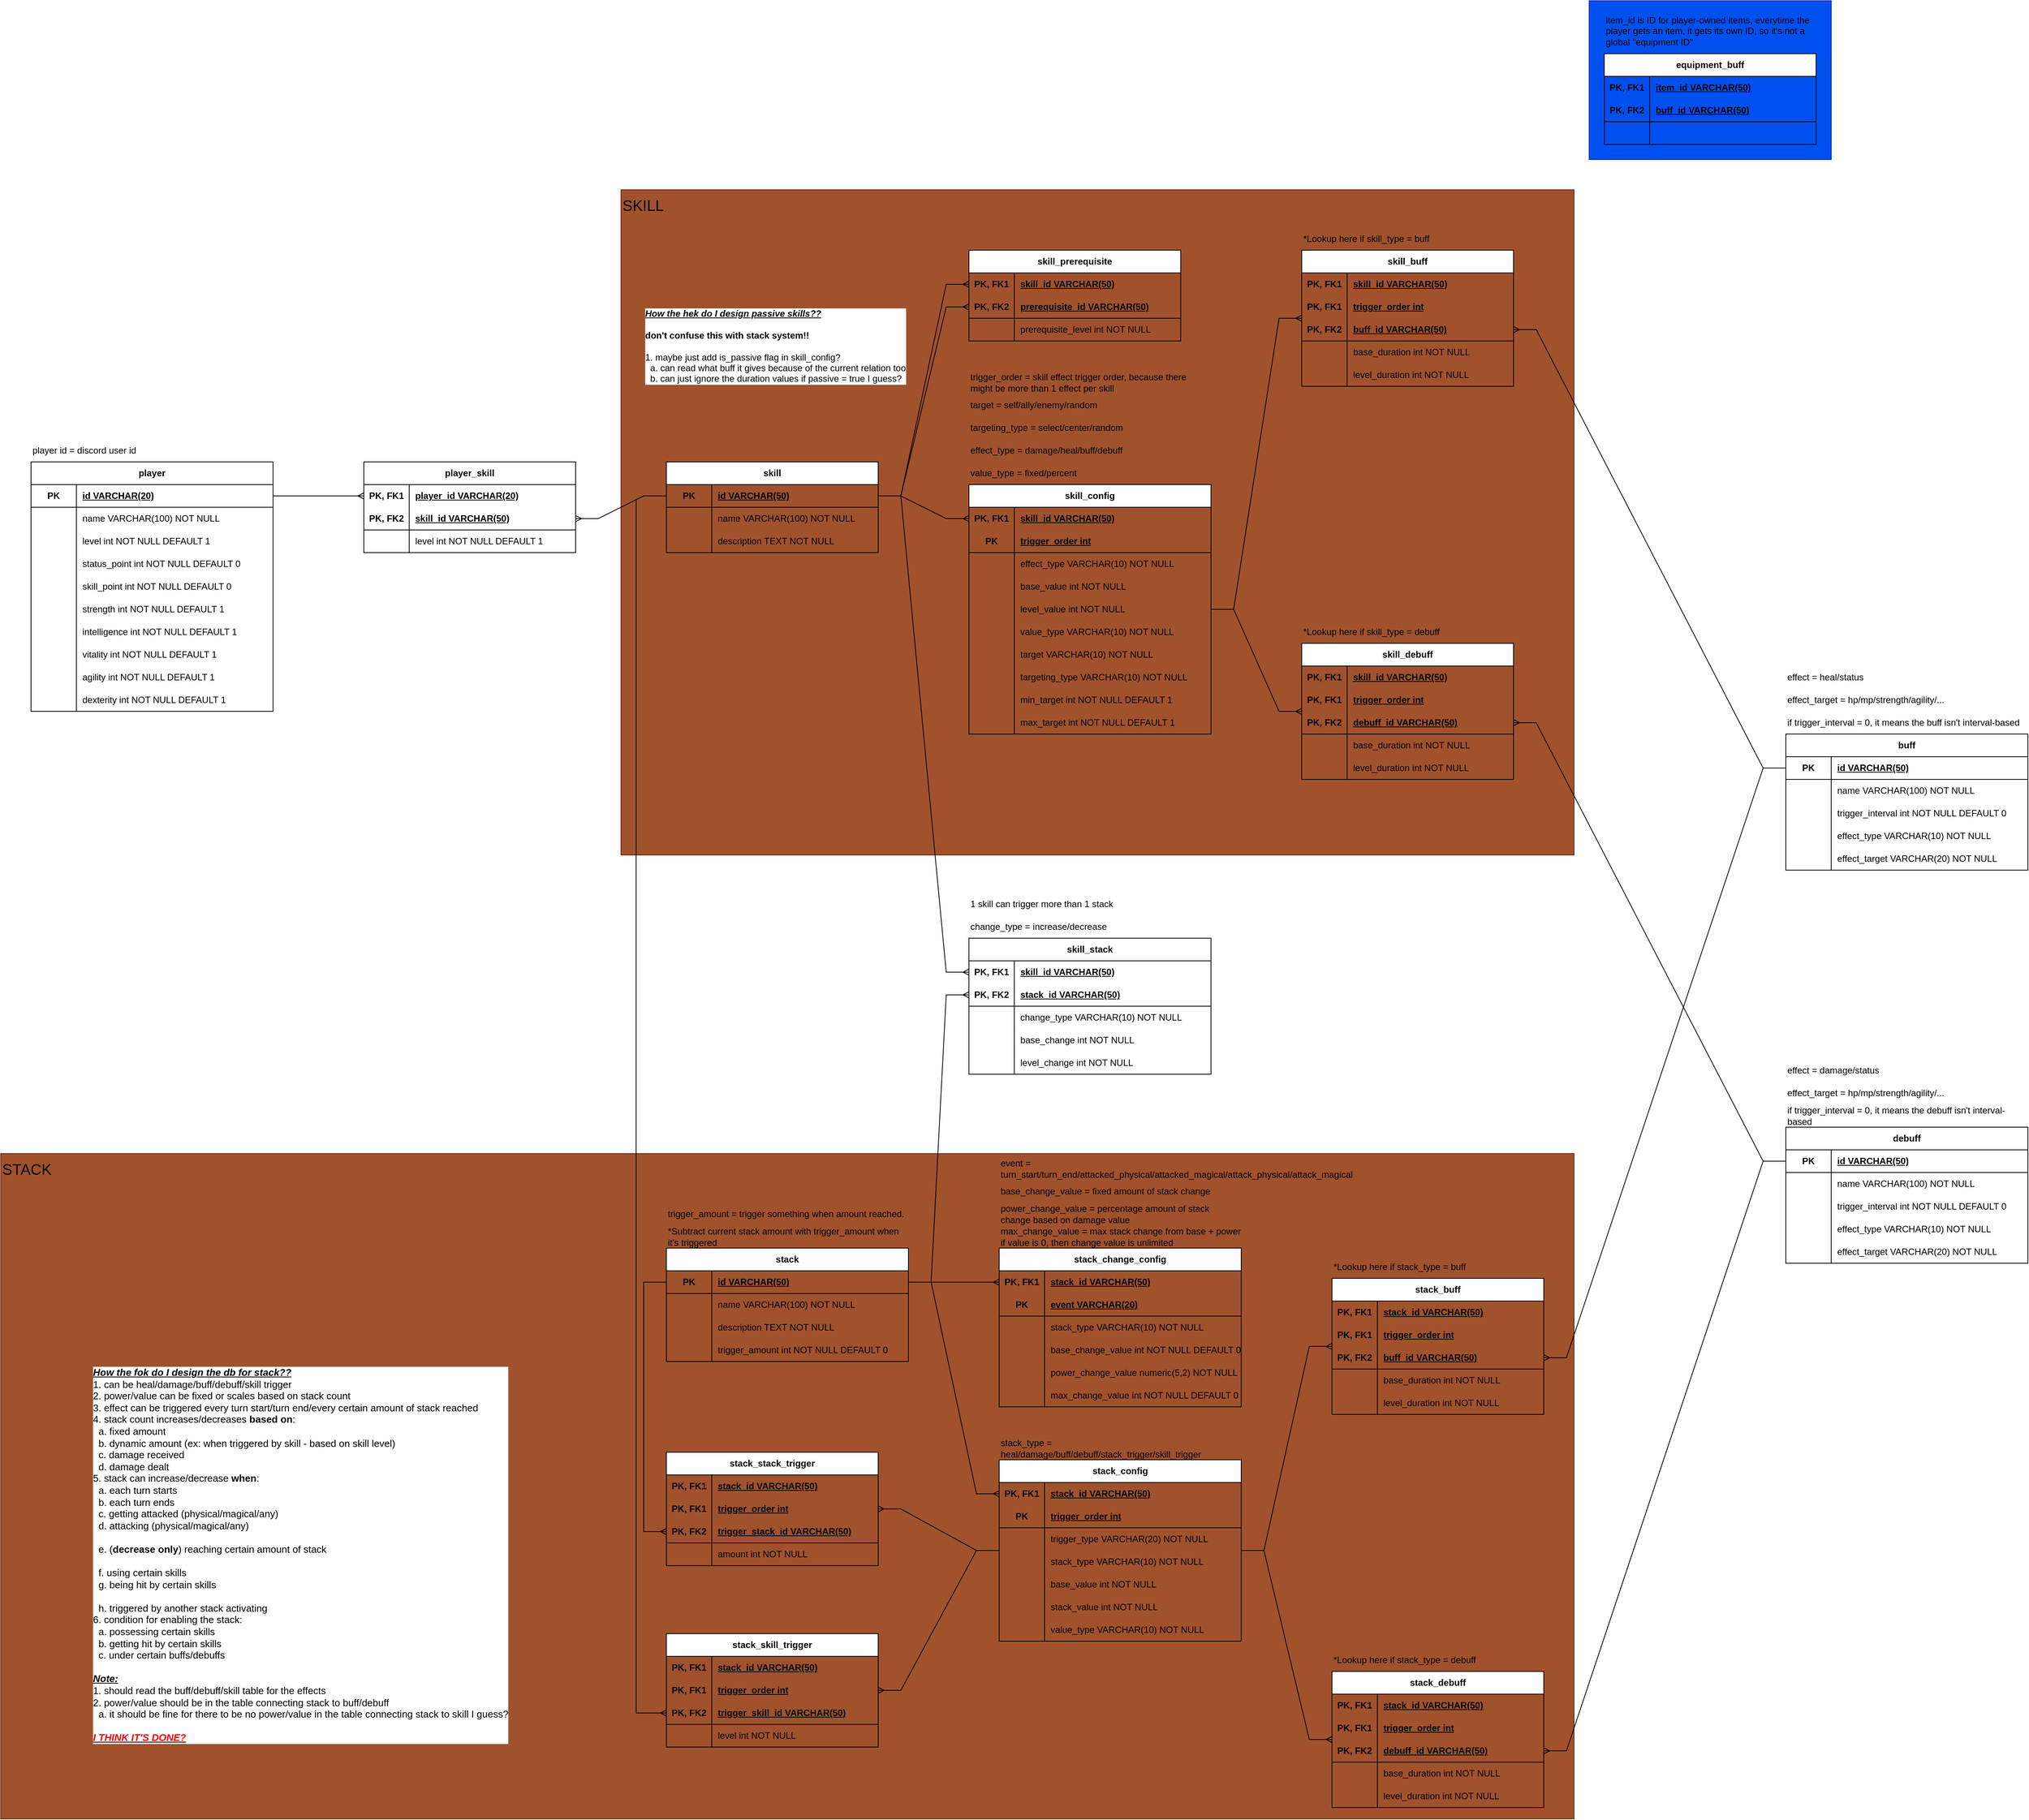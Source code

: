 <mxfile version="23.1.5" type="device">
  <diagram name="Page-1" id="zfMU9neyB5Hi67fnV1-Z">
    <mxGraphModel dx="281" dy="1761" grid="1" gridSize="10" guides="1" tooltips="1" connect="1" arrows="1" fold="1" page="1" pageScale="1" pageWidth="850" pageHeight="1100" math="0" shadow="0">
      <root>
        <mxCell id="0" />
        <mxCell id="1" parent="0" />
        <mxCell id="iaLBeTmj3u_rrV43Lhu3-300" value="" style="rounded=0;whiteSpace=wrap;html=1;fillColor=#a0522d;strokeColor=#6D1F00;fontColor=#ffffff;" parent="1" vertex="1">
          <mxGeometry y="955" width="2080" height="880" as="geometry" />
        </mxCell>
        <mxCell id="iaLBeTmj3u_rrV43Lhu3-298" value="" style="rounded=0;whiteSpace=wrap;html=1;fillColor=#a0522d;strokeColor=#6D1F00;fontColor=#ffffff;" parent="1" vertex="1">
          <mxGeometry x="820" y="-320" width="1260" height="880" as="geometry" />
        </mxCell>
        <mxCell id="b6-E7n_Yf69Xpmc01S1N-358" value="" style="rounded=0;whiteSpace=wrap;html=1;fillColor=#0050ef;strokeColor=#001DBC;fontColor=#ffffff;" parent="1" vertex="1">
          <mxGeometry x="2100" y="-570" width="320" height="210" as="geometry" />
        </mxCell>
        <mxCell id="b6-E7n_Yf69Xpmc01S1N-1" value="player" style="shape=table;startSize=30;container=1;collapsible=1;childLayout=tableLayout;fixedRows=1;rowLines=0;fontStyle=1;align=center;resizeLast=1;html=1;whiteSpace=wrap;" parent="1" vertex="1">
          <mxGeometry x="40" y="40" width="320" height="330" as="geometry" />
        </mxCell>
        <mxCell id="b6-E7n_Yf69Xpmc01S1N-5" value="" style="shape=tableRow;horizontal=0;startSize=0;swimlaneHead=0;swimlaneBody=0;fillColor=none;collapsible=0;dropTarget=0;points=[[0,0.5],[1,0.5]];portConstraint=eastwest;top=0;left=0;right=0;bottom=1;html=1;" parent="b6-E7n_Yf69Xpmc01S1N-1" vertex="1">
          <mxGeometry y="30" width="320" height="30" as="geometry" />
        </mxCell>
        <mxCell id="b6-E7n_Yf69Xpmc01S1N-6" value="PK" style="shape=partialRectangle;connectable=0;fillColor=none;top=0;left=0;bottom=0;right=0;fontStyle=1;overflow=hidden;html=1;whiteSpace=wrap;" parent="b6-E7n_Yf69Xpmc01S1N-5" vertex="1">
          <mxGeometry width="60" height="30" as="geometry">
            <mxRectangle width="60" height="30" as="alternateBounds" />
          </mxGeometry>
        </mxCell>
        <mxCell id="b6-E7n_Yf69Xpmc01S1N-7" value="id VARCHAR(20)" style="shape=partialRectangle;connectable=0;fillColor=none;top=0;left=0;bottom=0;right=0;align=left;spacingLeft=6;fontStyle=5;overflow=hidden;html=1;whiteSpace=wrap;" parent="b6-E7n_Yf69Xpmc01S1N-5" vertex="1">
          <mxGeometry x="60" width="260" height="30" as="geometry">
            <mxRectangle width="260" height="30" as="alternateBounds" />
          </mxGeometry>
        </mxCell>
        <mxCell id="b6-E7n_Yf69Xpmc01S1N-8" value="" style="shape=tableRow;horizontal=0;startSize=0;swimlaneHead=0;swimlaneBody=0;fillColor=none;collapsible=0;dropTarget=0;points=[[0,0.5],[1,0.5]];portConstraint=eastwest;top=0;left=0;right=0;bottom=0;html=1;" parent="b6-E7n_Yf69Xpmc01S1N-1" vertex="1">
          <mxGeometry y="60" width="320" height="30" as="geometry" />
        </mxCell>
        <mxCell id="b6-E7n_Yf69Xpmc01S1N-9" value="" style="shape=partialRectangle;connectable=0;fillColor=none;top=0;left=0;bottom=0;right=0;editable=1;overflow=hidden;html=1;whiteSpace=wrap;" parent="b6-E7n_Yf69Xpmc01S1N-8" vertex="1">
          <mxGeometry width="60" height="30" as="geometry">
            <mxRectangle width="60" height="30" as="alternateBounds" />
          </mxGeometry>
        </mxCell>
        <mxCell id="b6-E7n_Yf69Xpmc01S1N-10" value="name VARCHAR(100) NOT NULL" style="shape=partialRectangle;connectable=0;fillColor=none;top=0;left=0;bottom=0;right=0;align=left;spacingLeft=6;overflow=hidden;html=1;whiteSpace=wrap;" parent="b6-E7n_Yf69Xpmc01S1N-8" vertex="1">
          <mxGeometry x="60" width="260" height="30" as="geometry">
            <mxRectangle width="260" height="30" as="alternateBounds" />
          </mxGeometry>
        </mxCell>
        <mxCell id="b6-E7n_Yf69Xpmc01S1N-43" style="shape=tableRow;horizontal=0;startSize=0;swimlaneHead=0;swimlaneBody=0;fillColor=none;collapsible=0;dropTarget=0;points=[[0,0.5],[1,0.5]];portConstraint=eastwest;top=0;left=0;right=0;bottom=0;html=1;" parent="b6-E7n_Yf69Xpmc01S1N-1" vertex="1">
          <mxGeometry y="90" width="320" height="30" as="geometry" />
        </mxCell>
        <mxCell id="b6-E7n_Yf69Xpmc01S1N-44" style="shape=partialRectangle;connectable=0;fillColor=none;top=0;left=0;bottom=0;right=0;editable=1;overflow=hidden;html=1;whiteSpace=wrap;" parent="b6-E7n_Yf69Xpmc01S1N-43" vertex="1">
          <mxGeometry width="60" height="30" as="geometry">
            <mxRectangle width="60" height="30" as="alternateBounds" />
          </mxGeometry>
        </mxCell>
        <mxCell id="b6-E7n_Yf69Xpmc01S1N-45" value="level int NOT NULL DEFAULT 1" style="shape=partialRectangle;connectable=0;fillColor=none;top=0;left=0;bottom=0;right=0;align=left;spacingLeft=6;overflow=hidden;html=1;whiteSpace=wrap;" parent="b6-E7n_Yf69Xpmc01S1N-43" vertex="1">
          <mxGeometry x="60" width="260" height="30" as="geometry">
            <mxRectangle width="260" height="30" as="alternateBounds" />
          </mxGeometry>
        </mxCell>
        <mxCell id="b6-E7n_Yf69Xpmc01S1N-49" style="shape=tableRow;horizontal=0;startSize=0;swimlaneHead=0;swimlaneBody=0;fillColor=none;collapsible=0;dropTarget=0;points=[[0,0.5],[1,0.5]];portConstraint=eastwest;top=0;left=0;right=0;bottom=0;html=1;" parent="b6-E7n_Yf69Xpmc01S1N-1" vertex="1">
          <mxGeometry y="120" width="320" height="30" as="geometry" />
        </mxCell>
        <mxCell id="b6-E7n_Yf69Xpmc01S1N-50" style="shape=partialRectangle;connectable=0;fillColor=none;top=0;left=0;bottom=0;right=0;editable=1;overflow=hidden;html=1;whiteSpace=wrap;" parent="b6-E7n_Yf69Xpmc01S1N-49" vertex="1">
          <mxGeometry width="60" height="30" as="geometry">
            <mxRectangle width="60" height="30" as="alternateBounds" />
          </mxGeometry>
        </mxCell>
        <mxCell id="b6-E7n_Yf69Xpmc01S1N-51" value="status_point int NOT NULL DEFAULT 0" style="shape=partialRectangle;connectable=0;fillColor=none;top=0;left=0;bottom=0;right=0;align=left;spacingLeft=6;overflow=hidden;html=1;whiteSpace=wrap;" parent="b6-E7n_Yf69Xpmc01S1N-49" vertex="1">
          <mxGeometry x="60" width="260" height="30" as="geometry">
            <mxRectangle width="260" height="30" as="alternateBounds" />
          </mxGeometry>
        </mxCell>
        <mxCell id="b6-E7n_Yf69Xpmc01S1N-46" style="shape=tableRow;horizontal=0;startSize=0;swimlaneHead=0;swimlaneBody=0;fillColor=none;collapsible=0;dropTarget=0;points=[[0,0.5],[1,0.5]];portConstraint=eastwest;top=0;left=0;right=0;bottom=0;html=1;" parent="b6-E7n_Yf69Xpmc01S1N-1" vertex="1">
          <mxGeometry y="150" width="320" height="30" as="geometry" />
        </mxCell>
        <mxCell id="b6-E7n_Yf69Xpmc01S1N-47" style="shape=partialRectangle;connectable=0;fillColor=none;top=0;left=0;bottom=0;right=0;editable=1;overflow=hidden;html=1;whiteSpace=wrap;" parent="b6-E7n_Yf69Xpmc01S1N-46" vertex="1">
          <mxGeometry width="60" height="30" as="geometry">
            <mxRectangle width="60" height="30" as="alternateBounds" />
          </mxGeometry>
        </mxCell>
        <mxCell id="b6-E7n_Yf69Xpmc01S1N-48" value="skill_point int NOT NULL DEFAULT 0" style="shape=partialRectangle;connectable=0;fillColor=none;top=0;left=0;bottom=0;right=0;align=left;spacingLeft=6;overflow=hidden;html=1;whiteSpace=wrap;" parent="b6-E7n_Yf69Xpmc01S1N-46" vertex="1">
          <mxGeometry x="60" width="260" height="30" as="geometry">
            <mxRectangle width="260" height="30" as="alternateBounds" />
          </mxGeometry>
        </mxCell>
        <mxCell id="b6-E7n_Yf69Xpmc01S1N-37" style="shape=tableRow;horizontal=0;startSize=0;swimlaneHead=0;swimlaneBody=0;fillColor=none;collapsible=0;dropTarget=0;points=[[0,0.5],[1,0.5]];portConstraint=eastwest;top=0;left=0;right=0;bottom=0;html=1;" parent="b6-E7n_Yf69Xpmc01S1N-1" vertex="1">
          <mxGeometry y="180" width="320" height="30" as="geometry" />
        </mxCell>
        <mxCell id="b6-E7n_Yf69Xpmc01S1N-38" style="shape=partialRectangle;connectable=0;fillColor=none;top=0;left=0;bottom=0;right=0;editable=1;overflow=hidden;html=1;whiteSpace=wrap;" parent="b6-E7n_Yf69Xpmc01S1N-37" vertex="1">
          <mxGeometry width="60" height="30" as="geometry">
            <mxRectangle width="60" height="30" as="alternateBounds" />
          </mxGeometry>
        </mxCell>
        <mxCell id="b6-E7n_Yf69Xpmc01S1N-39" value="strength int NOT NULL DEFAULT 1" style="shape=partialRectangle;connectable=0;fillColor=none;top=0;left=0;bottom=0;right=0;align=left;spacingLeft=6;overflow=hidden;html=1;whiteSpace=wrap;" parent="b6-E7n_Yf69Xpmc01S1N-37" vertex="1">
          <mxGeometry x="60" width="260" height="30" as="geometry">
            <mxRectangle width="260" height="30" as="alternateBounds" />
          </mxGeometry>
        </mxCell>
        <mxCell id="b6-E7n_Yf69Xpmc01S1N-34" style="shape=tableRow;horizontal=0;startSize=0;swimlaneHead=0;swimlaneBody=0;fillColor=none;collapsible=0;dropTarget=0;points=[[0,0.5],[1,0.5]];portConstraint=eastwest;top=0;left=0;right=0;bottom=0;html=1;" parent="b6-E7n_Yf69Xpmc01S1N-1" vertex="1">
          <mxGeometry y="210" width="320" height="30" as="geometry" />
        </mxCell>
        <mxCell id="b6-E7n_Yf69Xpmc01S1N-35" style="shape=partialRectangle;connectable=0;fillColor=none;top=0;left=0;bottom=0;right=0;editable=1;overflow=hidden;html=1;whiteSpace=wrap;" parent="b6-E7n_Yf69Xpmc01S1N-34" vertex="1">
          <mxGeometry width="60" height="30" as="geometry">
            <mxRectangle width="60" height="30" as="alternateBounds" />
          </mxGeometry>
        </mxCell>
        <mxCell id="b6-E7n_Yf69Xpmc01S1N-36" value="intelligence int NOT NULL DEFAULT 1" style="shape=partialRectangle;connectable=0;fillColor=none;top=0;left=0;bottom=0;right=0;align=left;spacingLeft=6;overflow=hidden;html=1;whiteSpace=wrap;" parent="b6-E7n_Yf69Xpmc01S1N-34" vertex="1">
          <mxGeometry x="60" width="260" height="30" as="geometry">
            <mxRectangle width="260" height="30" as="alternateBounds" />
          </mxGeometry>
        </mxCell>
        <mxCell id="b6-E7n_Yf69Xpmc01S1N-40" style="shape=tableRow;horizontal=0;startSize=0;swimlaneHead=0;swimlaneBody=0;fillColor=none;collapsible=0;dropTarget=0;points=[[0,0.5],[1,0.5]];portConstraint=eastwest;top=0;left=0;right=0;bottom=0;html=1;" parent="b6-E7n_Yf69Xpmc01S1N-1" vertex="1">
          <mxGeometry y="240" width="320" height="30" as="geometry" />
        </mxCell>
        <mxCell id="b6-E7n_Yf69Xpmc01S1N-41" style="shape=partialRectangle;connectable=0;fillColor=none;top=0;left=0;bottom=0;right=0;editable=1;overflow=hidden;html=1;whiteSpace=wrap;" parent="b6-E7n_Yf69Xpmc01S1N-40" vertex="1">
          <mxGeometry width="60" height="30" as="geometry">
            <mxRectangle width="60" height="30" as="alternateBounds" />
          </mxGeometry>
        </mxCell>
        <mxCell id="b6-E7n_Yf69Xpmc01S1N-42" value="vitality int NOT NULL DEFAULT 1" style="shape=partialRectangle;connectable=0;fillColor=none;top=0;left=0;bottom=0;right=0;align=left;spacingLeft=6;overflow=hidden;html=1;whiteSpace=wrap;" parent="b6-E7n_Yf69Xpmc01S1N-40" vertex="1">
          <mxGeometry x="60" width="260" height="30" as="geometry">
            <mxRectangle width="260" height="30" as="alternateBounds" />
          </mxGeometry>
        </mxCell>
        <mxCell id="b6-E7n_Yf69Xpmc01S1N-11" value="" style="shape=tableRow;horizontal=0;startSize=0;swimlaneHead=0;swimlaneBody=0;fillColor=none;collapsible=0;dropTarget=0;points=[[0,0.5],[1,0.5]];portConstraint=eastwest;top=0;left=0;right=0;bottom=0;html=1;" parent="b6-E7n_Yf69Xpmc01S1N-1" vertex="1">
          <mxGeometry y="270" width="320" height="30" as="geometry" />
        </mxCell>
        <mxCell id="b6-E7n_Yf69Xpmc01S1N-12" value="" style="shape=partialRectangle;connectable=0;fillColor=none;top=0;left=0;bottom=0;right=0;editable=1;overflow=hidden;html=1;whiteSpace=wrap;" parent="b6-E7n_Yf69Xpmc01S1N-11" vertex="1">
          <mxGeometry width="60" height="30" as="geometry">
            <mxRectangle width="60" height="30" as="alternateBounds" />
          </mxGeometry>
        </mxCell>
        <mxCell id="b6-E7n_Yf69Xpmc01S1N-13" value="agility int NOT NULL DEFAULT 1" style="shape=partialRectangle;connectable=0;fillColor=none;top=0;left=0;bottom=0;right=0;align=left;spacingLeft=6;overflow=hidden;html=1;whiteSpace=wrap;" parent="b6-E7n_Yf69Xpmc01S1N-11" vertex="1">
          <mxGeometry x="60" width="260" height="30" as="geometry">
            <mxRectangle width="260" height="30" as="alternateBounds" />
          </mxGeometry>
        </mxCell>
        <mxCell id="b6-E7n_Yf69Xpmc01S1N-31" style="shape=tableRow;horizontal=0;startSize=0;swimlaneHead=0;swimlaneBody=0;fillColor=none;collapsible=0;dropTarget=0;points=[[0,0.5],[1,0.5]];portConstraint=eastwest;top=0;left=0;right=0;bottom=0;html=1;" parent="b6-E7n_Yf69Xpmc01S1N-1" vertex="1">
          <mxGeometry y="300" width="320" height="30" as="geometry" />
        </mxCell>
        <mxCell id="b6-E7n_Yf69Xpmc01S1N-32" style="shape=partialRectangle;connectable=0;fillColor=none;top=0;left=0;bottom=0;right=0;editable=1;overflow=hidden;html=1;whiteSpace=wrap;" parent="b6-E7n_Yf69Xpmc01S1N-31" vertex="1">
          <mxGeometry width="60" height="30" as="geometry">
            <mxRectangle width="60" height="30" as="alternateBounds" />
          </mxGeometry>
        </mxCell>
        <mxCell id="b6-E7n_Yf69Xpmc01S1N-33" value="dexterity int NOT NULL DEFAULT 1" style="shape=partialRectangle;connectable=0;fillColor=none;top=0;left=0;bottom=0;right=0;align=left;spacingLeft=6;overflow=hidden;html=1;whiteSpace=wrap;" parent="b6-E7n_Yf69Xpmc01S1N-31" vertex="1">
          <mxGeometry x="60" width="260" height="30" as="geometry">
            <mxRectangle width="260" height="30" as="alternateBounds" />
          </mxGeometry>
        </mxCell>
        <mxCell id="b6-E7n_Yf69Xpmc01S1N-14" value="skill" style="shape=table;startSize=30;container=1;collapsible=1;childLayout=tableLayout;fixedRows=1;rowLines=0;fontStyle=1;align=center;resizeLast=1;html=1;whiteSpace=wrap;" parent="1" vertex="1">
          <mxGeometry x="880" y="40" width="280" height="120" as="geometry" />
        </mxCell>
        <mxCell id="b6-E7n_Yf69Xpmc01S1N-18" value="" style="shape=tableRow;horizontal=0;startSize=0;swimlaneHead=0;swimlaneBody=0;fillColor=none;collapsible=0;dropTarget=0;points=[[0,0.5],[1,0.5]];portConstraint=eastwest;top=0;left=0;right=0;bottom=1;html=1;" parent="b6-E7n_Yf69Xpmc01S1N-14" vertex="1">
          <mxGeometry y="30" width="280" height="30" as="geometry" />
        </mxCell>
        <mxCell id="b6-E7n_Yf69Xpmc01S1N-19" value="PK" style="shape=partialRectangle;connectable=0;fillColor=none;top=0;left=0;bottom=0;right=0;fontStyle=1;overflow=hidden;html=1;whiteSpace=wrap;" parent="b6-E7n_Yf69Xpmc01S1N-18" vertex="1">
          <mxGeometry width="60" height="30" as="geometry">
            <mxRectangle width="60" height="30" as="alternateBounds" />
          </mxGeometry>
        </mxCell>
        <mxCell id="b6-E7n_Yf69Xpmc01S1N-20" value="id VARCHAR(50)" style="shape=partialRectangle;connectable=0;fillColor=none;top=0;left=0;bottom=0;right=0;align=left;spacingLeft=6;fontStyle=5;overflow=hidden;html=1;whiteSpace=wrap;" parent="b6-E7n_Yf69Xpmc01S1N-18" vertex="1">
          <mxGeometry x="60" width="220" height="30" as="geometry">
            <mxRectangle width="220" height="30" as="alternateBounds" />
          </mxGeometry>
        </mxCell>
        <mxCell id="b6-E7n_Yf69Xpmc01S1N-21" value="" style="shape=tableRow;horizontal=0;startSize=0;swimlaneHead=0;swimlaneBody=0;fillColor=none;collapsible=0;dropTarget=0;points=[[0,0.5],[1,0.5]];portConstraint=eastwest;top=0;left=0;right=0;bottom=0;html=1;" parent="b6-E7n_Yf69Xpmc01S1N-14" vertex="1">
          <mxGeometry y="60" width="280" height="30" as="geometry" />
        </mxCell>
        <mxCell id="b6-E7n_Yf69Xpmc01S1N-22" value="" style="shape=partialRectangle;connectable=0;fillColor=none;top=0;left=0;bottom=0;right=0;editable=1;overflow=hidden;html=1;whiteSpace=wrap;" parent="b6-E7n_Yf69Xpmc01S1N-21" vertex="1">
          <mxGeometry width="60" height="30" as="geometry">
            <mxRectangle width="60" height="30" as="alternateBounds" />
          </mxGeometry>
        </mxCell>
        <mxCell id="b6-E7n_Yf69Xpmc01S1N-23" value="name VARCHAR(100) NOT NULL" style="shape=partialRectangle;connectable=0;fillColor=none;top=0;left=0;bottom=0;right=0;align=left;spacingLeft=6;overflow=hidden;html=1;whiteSpace=wrap;" parent="b6-E7n_Yf69Xpmc01S1N-21" vertex="1">
          <mxGeometry x="60" width="220" height="30" as="geometry">
            <mxRectangle width="220" height="30" as="alternateBounds" />
          </mxGeometry>
        </mxCell>
        <mxCell id="iYusMwAVCvTY1PEWISuC-1" style="shape=tableRow;horizontal=0;startSize=0;swimlaneHead=0;swimlaneBody=0;fillColor=none;collapsible=0;dropTarget=0;points=[[0,0.5],[1,0.5]];portConstraint=eastwest;top=0;left=0;right=0;bottom=0;html=1;" parent="b6-E7n_Yf69Xpmc01S1N-14" vertex="1">
          <mxGeometry y="90" width="280" height="30" as="geometry" />
        </mxCell>
        <mxCell id="iYusMwAVCvTY1PEWISuC-2" style="shape=partialRectangle;connectable=0;fillColor=none;top=0;left=0;bottom=0;right=0;editable=1;overflow=hidden;html=1;whiteSpace=wrap;" parent="iYusMwAVCvTY1PEWISuC-1" vertex="1">
          <mxGeometry width="60" height="30" as="geometry">
            <mxRectangle width="60" height="30" as="alternateBounds" />
          </mxGeometry>
        </mxCell>
        <mxCell id="iYusMwAVCvTY1PEWISuC-3" value="description TEXT NOT NULL" style="shape=partialRectangle;connectable=0;fillColor=none;top=0;left=0;bottom=0;right=0;align=left;spacingLeft=6;overflow=hidden;html=1;whiteSpace=wrap;" parent="iYusMwAVCvTY1PEWISuC-1" vertex="1">
          <mxGeometry x="60" width="220" height="30" as="geometry">
            <mxRectangle width="220" height="30" as="alternateBounds" />
          </mxGeometry>
        </mxCell>
        <mxCell id="b6-E7n_Yf69Xpmc01S1N-27" value="player id = discord user id" style="text;html=1;strokeColor=none;fillColor=none;align=left;verticalAlign=middle;whiteSpace=wrap;rounded=0;" parent="1" vertex="1">
          <mxGeometry x="40" y="10" width="180" height="30" as="geometry" />
        </mxCell>
        <mxCell id="b6-E7n_Yf69Xpmc01S1N-52" value="player_skill" style="shape=table;startSize=30;container=1;collapsible=1;childLayout=tableLayout;fixedRows=1;rowLines=0;fontStyle=1;align=center;resizeLast=1;html=1;whiteSpace=wrap;" parent="1" vertex="1">
          <mxGeometry x="480" y="40" width="280" height="120" as="geometry" />
        </mxCell>
        <mxCell id="b6-E7n_Yf69Xpmc01S1N-53" value="" style="shape=tableRow;horizontal=0;startSize=0;swimlaneHead=0;swimlaneBody=0;fillColor=none;collapsible=0;dropTarget=0;points=[[0,0.5],[1,0.5]];portConstraint=eastwest;top=0;left=0;right=0;bottom=0;html=1;" parent="b6-E7n_Yf69Xpmc01S1N-52" vertex="1">
          <mxGeometry y="30" width="280" height="30" as="geometry" />
        </mxCell>
        <mxCell id="b6-E7n_Yf69Xpmc01S1N-54" value="PK, FK1" style="shape=partialRectangle;connectable=0;fillColor=none;top=0;left=0;bottom=0;right=0;fontStyle=1;overflow=hidden;html=1;whiteSpace=wrap;" parent="b6-E7n_Yf69Xpmc01S1N-53" vertex="1">
          <mxGeometry width="60" height="30" as="geometry">
            <mxRectangle width="60" height="30" as="alternateBounds" />
          </mxGeometry>
        </mxCell>
        <mxCell id="b6-E7n_Yf69Xpmc01S1N-55" value="player_id VARCHAR(20)" style="shape=partialRectangle;connectable=0;fillColor=none;top=0;left=0;bottom=0;right=0;align=left;spacingLeft=6;fontStyle=5;overflow=hidden;html=1;whiteSpace=wrap;" parent="b6-E7n_Yf69Xpmc01S1N-53" vertex="1">
          <mxGeometry x="60" width="220" height="30" as="geometry">
            <mxRectangle width="220" height="30" as="alternateBounds" />
          </mxGeometry>
        </mxCell>
        <mxCell id="b6-E7n_Yf69Xpmc01S1N-56" value="" style="shape=tableRow;horizontal=0;startSize=0;swimlaneHead=0;swimlaneBody=0;fillColor=none;collapsible=0;dropTarget=0;points=[[0,0.5],[1,0.5]];portConstraint=eastwest;top=0;left=0;right=0;bottom=1;html=1;" parent="b6-E7n_Yf69Xpmc01S1N-52" vertex="1">
          <mxGeometry y="60" width="280" height="30" as="geometry" />
        </mxCell>
        <mxCell id="b6-E7n_Yf69Xpmc01S1N-57" value="PK, FK2" style="shape=partialRectangle;connectable=0;fillColor=none;top=0;left=0;bottom=0;right=0;fontStyle=1;overflow=hidden;html=1;whiteSpace=wrap;" parent="b6-E7n_Yf69Xpmc01S1N-56" vertex="1">
          <mxGeometry width="60" height="30" as="geometry">
            <mxRectangle width="60" height="30" as="alternateBounds" />
          </mxGeometry>
        </mxCell>
        <mxCell id="b6-E7n_Yf69Xpmc01S1N-58" value="skill_id VARCHAR(50)" style="shape=partialRectangle;connectable=0;fillColor=none;top=0;left=0;bottom=0;right=0;align=left;spacingLeft=6;fontStyle=5;overflow=hidden;html=1;whiteSpace=wrap;" parent="b6-E7n_Yf69Xpmc01S1N-56" vertex="1">
          <mxGeometry x="60" width="220" height="30" as="geometry">
            <mxRectangle width="220" height="30" as="alternateBounds" />
          </mxGeometry>
        </mxCell>
        <mxCell id="b6-E7n_Yf69Xpmc01S1N-59" value="" style="shape=tableRow;horizontal=0;startSize=0;swimlaneHead=0;swimlaneBody=0;fillColor=none;collapsible=0;dropTarget=0;points=[[0,0.5],[1,0.5]];portConstraint=eastwest;top=0;left=0;right=0;bottom=0;html=1;" parent="b6-E7n_Yf69Xpmc01S1N-52" vertex="1">
          <mxGeometry y="90" width="280" height="30" as="geometry" />
        </mxCell>
        <mxCell id="b6-E7n_Yf69Xpmc01S1N-60" value="" style="shape=partialRectangle;connectable=0;fillColor=none;top=0;left=0;bottom=0;right=0;editable=1;overflow=hidden;html=1;whiteSpace=wrap;" parent="b6-E7n_Yf69Xpmc01S1N-59" vertex="1">
          <mxGeometry width="60" height="30" as="geometry">
            <mxRectangle width="60" height="30" as="alternateBounds" />
          </mxGeometry>
        </mxCell>
        <mxCell id="b6-E7n_Yf69Xpmc01S1N-61" value="level int NOT NULL DEFAULT 1" style="shape=partialRectangle;connectable=0;fillColor=none;top=0;left=0;bottom=0;right=0;align=left;spacingLeft=6;overflow=hidden;html=1;whiteSpace=wrap;" parent="b6-E7n_Yf69Xpmc01S1N-59" vertex="1">
          <mxGeometry x="60" width="220" height="30" as="geometry">
            <mxRectangle width="220" height="30" as="alternateBounds" />
          </mxGeometry>
        </mxCell>
        <mxCell id="b6-E7n_Yf69Xpmc01S1N-98" value="skill_config" style="shape=table;startSize=30;container=1;collapsible=1;childLayout=tableLayout;fixedRows=1;rowLines=0;fontStyle=1;align=center;resizeLast=1;html=1;whiteSpace=wrap;" parent="1" vertex="1">
          <mxGeometry x="1280" y="70" width="320" height="330" as="geometry" />
        </mxCell>
        <mxCell id="b6-E7n_Yf69Xpmc01S1N-99" value="" style="shape=tableRow;horizontal=0;startSize=0;swimlaneHead=0;swimlaneBody=0;fillColor=none;collapsible=0;dropTarget=0;points=[[0,0.5],[1,0.5]];portConstraint=eastwest;top=0;left=0;right=0;bottom=0;html=1;" parent="b6-E7n_Yf69Xpmc01S1N-98" vertex="1">
          <mxGeometry y="30" width="320" height="30" as="geometry" />
        </mxCell>
        <mxCell id="b6-E7n_Yf69Xpmc01S1N-100" value="PK, FK1" style="shape=partialRectangle;connectable=0;fillColor=none;top=0;left=0;bottom=0;right=0;fontStyle=1;overflow=hidden;html=1;whiteSpace=wrap;" parent="b6-E7n_Yf69Xpmc01S1N-99" vertex="1">
          <mxGeometry width="60" height="30" as="geometry">
            <mxRectangle width="60" height="30" as="alternateBounds" />
          </mxGeometry>
        </mxCell>
        <mxCell id="b6-E7n_Yf69Xpmc01S1N-101" value="skill_id VARCHAR(50)" style="shape=partialRectangle;connectable=0;fillColor=none;top=0;left=0;bottom=0;right=0;align=left;spacingLeft=6;fontStyle=5;overflow=hidden;html=1;whiteSpace=wrap;" parent="b6-E7n_Yf69Xpmc01S1N-99" vertex="1">
          <mxGeometry x="60" width="260" height="30" as="geometry">
            <mxRectangle width="260" height="30" as="alternateBounds" />
          </mxGeometry>
        </mxCell>
        <mxCell id="b6-E7n_Yf69Xpmc01S1N-102" value="" style="shape=tableRow;horizontal=0;startSize=0;swimlaneHead=0;swimlaneBody=0;fillColor=none;collapsible=0;dropTarget=0;points=[[0,0.5],[1,0.5]];portConstraint=eastwest;top=0;left=0;right=0;bottom=1;html=1;" parent="b6-E7n_Yf69Xpmc01S1N-98" vertex="1">
          <mxGeometry y="60" width="320" height="30" as="geometry" />
        </mxCell>
        <mxCell id="b6-E7n_Yf69Xpmc01S1N-103" value="PK" style="shape=partialRectangle;connectable=0;fillColor=none;top=0;left=0;bottom=0;right=0;fontStyle=1;overflow=hidden;html=1;whiteSpace=wrap;" parent="b6-E7n_Yf69Xpmc01S1N-102" vertex="1">
          <mxGeometry width="60" height="30" as="geometry">
            <mxRectangle width="60" height="30" as="alternateBounds" />
          </mxGeometry>
        </mxCell>
        <mxCell id="b6-E7n_Yf69Xpmc01S1N-104" value="trigger_order int" style="shape=partialRectangle;connectable=0;fillColor=none;top=0;left=0;bottom=0;right=0;align=left;spacingLeft=6;fontStyle=5;overflow=hidden;html=1;whiteSpace=wrap;" parent="b6-E7n_Yf69Xpmc01S1N-102" vertex="1">
          <mxGeometry x="60" width="260" height="30" as="geometry">
            <mxRectangle width="260" height="30" as="alternateBounds" />
          </mxGeometry>
        </mxCell>
        <mxCell id="b6-E7n_Yf69Xpmc01S1N-213" style="shape=tableRow;horizontal=0;startSize=0;swimlaneHead=0;swimlaneBody=0;fillColor=none;collapsible=0;dropTarget=0;points=[[0,0.5],[1,0.5]];portConstraint=eastwest;top=0;left=0;right=0;bottom=0;html=1;" parent="b6-E7n_Yf69Xpmc01S1N-98" vertex="1">
          <mxGeometry y="90" width="320" height="30" as="geometry" />
        </mxCell>
        <mxCell id="b6-E7n_Yf69Xpmc01S1N-214" style="shape=partialRectangle;connectable=0;fillColor=none;top=0;left=0;bottom=0;right=0;editable=1;overflow=hidden;html=1;whiteSpace=wrap;" parent="b6-E7n_Yf69Xpmc01S1N-213" vertex="1">
          <mxGeometry width="60" height="30" as="geometry">
            <mxRectangle width="60" height="30" as="alternateBounds" />
          </mxGeometry>
        </mxCell>
        <mxCell id="b6-E7n_Yf69Xpmc01S1N-215" value="effect_type VARCHAR(10) NOT NULL" style="shape=partialRectangle;connectable=0;fillColor=none;top=0;left=0;bottom=0;right=0;align=left;spacingLeft=6;overflow=hidden;html=1;whiteSpace=wrap;" parent="b6-E7n_Yf69Xpmc01S1N-213" vertex="1">
          <mxGeometry x="60" width="260" height="30" as="geometry">
            <mxRectangle width="260" height="30" as="alternateBounds" />
          </mxGeometry>
        </mxCell>
        <mxCell id="b6-E7n_Yf69Xpmc01S1N-105" value="" style="shape=tableRow;horizontal=0;startSize=0;swimlaneHead=0;swimlaneBody=0;fillColor=none;collapsible=0;dropTarget=0;points=[[0,0.5],[1,0.5]];portConstraint=eastwest;top=0;left=0;right=0;bottom=0;html=1;" parent="b6-E7n_Yf69Xpmc01S1N-98" vertex="1">
          <mxGeometry y="120" width="320" height="30" as="geometry" />
        </mxCell>
        <mxCell id="b6-E7n_Yf69Xpmc01S1N-106" value="" style="shape=partialRectangle;connectable=0;fillColor=none;top=0;left=0;bottom=0;right=0;editable=1;overflow=hidden;html=1;whiteSpace=wrap;" parent="b6-E7n_Yf69Xpmc01S1N-105" vertex="1">
          <mxGeometry width="60" height="30" as="geometry">
            <mxRectangle width="60" height="30" as="alternateBounds" />
          </mxGeometry>
        </mxCell>
        <mxCell id="b6-E7n_Yf69Xpmc01S1N-107" value="base_value int NOT NULL" style="shape=partialRectangle;connectable=0;fillColor=none;top=0;left=0;bottom=0;right=0;align=left;spacingLeft=6;overflow=hidden;html=1;whiteSpace=wrap;" parent="b6-E7n_Yf69Xpmc01S1N-105" vertex="1">
          <mxGeometry x="60" width="260" height="30" as="geometry">
            <mxRectangle width="260" height="30" as="alternateBounds" />
          </mxGeometry>
        </mxCell>
        <mxCell id="b6-E7n_Yf69Xpmc01S1N-114" style="shape=tableRow;horizontal=0;startSize=0;swimlaneHead=0;swimlaneBody=0;fillColor=none;collapsible=0;dropTarget=0;points=[[0,0.5],[1,0.5]];portConstraint=eastwest;top=0;left=0;right=0;bottom=0;html=1;" parent="b6-E7n_Yf69Xpmc01S1N-98" vertex="1">
          <mxGeometry y="150" width="320" height="30" as="geometry" />
        </mxCell>
        <mxCell id="b6-E7n_Yf69Xpmc01S1N-115" style="shape=partialRectangle;connectable=0;fillColor=none;top=0;left=0;bottom=0;right=0;editable=1;overflow=hidden;html=1;whiteSpace=wrap;" parent="b6-E7n_Yf69Xpmc01S1N-114" vertex="1">
          <mxGeometry width="60" height="30" as="geometry">
            <mxRectangle width="60" height="30" as="alternateBounds" />
          </mxGeometry>
        </mxCell>
        <mxCell id="b6-E7n_Yf69Xpmc01S1N-116" value="level_value int NOT NULL" style="shape=partialRectangle;connectable=0;fillColor=none;top=0;left=0;bottom=0;right=0;align=left;spacingLeft=6;overflow=hidden;html=1;whiteSpace=wrap;" parent="b6-E7n_Yf69Xpmc01S1N-114" vertex="1">
          <mxGeometry x="60" width="260" height="30" as="geometry">
            <mxRectangle width="260" height="30" as="alternateBounds" />
          </mxGeometry>
        </mxCell>
        <mxCell id="b6-E7n_Yf69Xpmc01S1N-307" style="shape=tableRow;horizontal=0;startSize=0;swimlaneHead=0;swimlaneBody=0;fillColor=none;collapsible=0;dropTarget=0;points=[[0,0.5],[1,0.5]];portConstraint=eastwest;top=0;left=0;right=0;bottom=0;html=1;" parent="b6-E7n_Yf69Xpmc01S1N-98" vertex="1">
          <mxGeometry y="180" width="320" height="30" as="geometry" />
        </mxCell>
        <mxCell id="b6-E7n_Yf69Xpmc01S1N-308" style="shape=partialRectangle;connectable=0;fillColor=none;top=0;left=0;bottom=0;right=0;editable=1;overflow=hidden;html=1;whiteSpace=wrap;" parent="b6-E7n_Yf69Xpmc01S1N-307" vertex="1">
          <mxGeometry width="60" height="30" as="geometry">
            <mxRectangle width="60" height="30" as="alternateBounds" />
          </mxGeometry>
        </mxCell>
        <mxCell id="b6-E7n_Yf69Xpmc01S1N-309" value="value_type VARCHAR(10) NOT NULL" style="shape=partialRectangle;connectable=0;fillColor=none;top=0;left=0;bottom=0;right=0;align=left;spacingLeft=6;overflow=hidden;html=1;whiteSpace=wrap;" parent="b6-E7n_Yf69Xpmc01S1N-307" vertex="1">
          <mxGeometry x="60" width="260" height="30" as="geometry">
            <mxRectangle width="260" height="30" as="alternateBounds" />
          </mxGeometry>
        </mxCell>
        <mxCell id="b6-E7n_Yf69Xpmc01S1N-225" style="shape=tableRow;horizontal=0;startSize=0;swimlaneHead=0;swimlaneBody=0;fillColor=none;collapsible=0;dropTarget=0;points=[[0,0.5],[1,0.5]];portConstraint=eastwest;top=0;left=0;right=0;bottom=0;html=1;" parent="b6-E7n_Yf69Xpmc01S1N-98" vertex="1">
          <mxGeometry y="210" width="320" height="30" as="geometry" />
        </mxCell>
        <mxCell id="b6-E7n_Yf69Xpmc01S1N-226" style="shape=partialRectangle;connectable=0;fillColor=none;top=0;left=0;bottom=0;right=0;editable=1;overflow=hidden;html=1;whiteSpace=wrap;" parent="b6-E7n_Yf69Xpmc01S1N-225" vertex="1">
          <mxGeometry width="60" height="30" as="geometry">
            <mxRectangle width="60" height="30" as="alternateBounds" />
          </mxGeometry>
        </mxCell>
        <mxCell id="b6-E7n_Yf69Xpmc01S1N-227" value="target VARCHAR(10) NOT NULL" style="shape=partialRectangle;connectable=0;fillColor=none;top=0;left=0;bottom=0;right=0;align=left;spacingLeft=6;overflow=hidden;html=1;whiteSpace=wrap;" parent="b6-E7n_Yf69Xpmc01S1N-225" vertex="1">
          <mxGeometry x="60" width="260" height="30" as="geometry">
            <mxRectangle width="260" height="30" as="alternateBounds" />
          </mxGeometry>
        </mxCell>
        <mxCell id="b6-E7n_Yf69Xpmc01S1N-222" style="shape=tableRow;horizontal=0;startSize=0;swimlaneHead=0;swimlaneBody=0;fillColor=none;collapsible=0;dropTarget=0;points=[[0,0.5],[1,0.5]];portConstraint=eastwest;top=0;left=0;right=0;bottom=0;html=1;" parent="b6-E7n_Yf69Xpmc01S1N-98" vertex="1">
          <mxGeometry y="240" width="320" height="30" as="geometry" />
        </mxCell>
        <mxCell id="b6-E7n_Yf69Xpmc01S1N-223" style="shape=partialRectangle;connectable=0;fillColor=none;top=0;left=0;bottom=0;right=0;editable=1;overflow=hidden;html=1;whiteSpace=wrap;" parent="b6-E7n_Yf69Xpmc01S1N-222" vertex="1">
          <mxGeometry width="60" height="30" as="geometry">
            <mxRectangle width="60" height="30" as="alternateBounds" />
          </mxGeometry>
        </mxCell>
        <mxCell id="b6-E7n_Yf69Xpmc01S1N-224" value="targeting_type VARCHAR(10) NOT NULL" style="shape=partialRectangle;connectable=0;fillColor=none;top=0;left=0;bottom=0;right=0;align=left;spacingLeft=6;overflow=hidden;html=1;whiteSpace=wrap;" parent="b6-E7n_Yf69Xpmc01S1N-222" vertex="1">
          <mxGeometry x="60" width="260" height="30" as="geometry">
            <mxRectangle width="260" height="30" as="alternateBounds" />
          </mxGeometry>
        </mxCell>
        <mxCell id="b6-E7n_Yf69Xpmc01S1N-219" style="shape=tableRow;horizontal=0;startSize=0;swimlaneHead=0;swimlaneBody=0;fillColor=none;collapsible=0;dropTarget=0;points=[[0,0.5],[1,0.5]];portConstraint=eastwest;top=0;left=0;right=0;bottom=0;html=1;" parent="b6-E7n_Yf69Xpmc01S1N-98" vertex="1">
          <mxGeometry y="270" width="320" height="30" as="geometry" />
        </mxCell>
        <mxCell id="b6-E7n_Yf69Xpmc01S1N-220" style="shape=partialRectangle;connectable=0;fillColor=none;top=0;left=0;bottom=0;right=0;editable=1;overflow=hidden;html=1;whiteSpace=wrap;" parent="b6-E7n_Yf69Xpmc01S1N-219" vertex="1">
          <mxGeometry width="60" height="30" as="geometry">
            <mxRectangle width="60" height="30" as="alternateBounds" />
          </mxGeometry>
        </mxCell>
        <mxCell id="b6-E7n_Yf69Xpmc01S1N-221" value="min_target int NOT NULL DEFAULT 1" style="shape=partialRectangle;connectable=0;fillColor=none;top=0;left=0;bottom=0;right=0;align=left;spacingLeft=6;overflow=hidden;html=1;whiteSpace=wrap;" parent="b6-E7n_Yf69Xpmc01S1N-219" vertex="1">
          <mxGeometry x="60" width="260" height="30" as="geometry">
            <mxRectangle width="260" height="30" as="alternateBounds" />
          </mxGeometry>
        </mxCell>
        <mxCell id="b6-E7n_Yf69Xpmc01S1N-216" style="shape=tableRow;horizontal=0;startSize=0;swimlaneHead=0;swimlaneBody=0;fillColor=none;collapsible=0;dropTarget=0;points=[[0,0.5],[1,0.5]];portConstraint=eastwest;top=0;left=0;right=0;bottom=0;html=1;" parent="b6-E7n_Yf69Xpmc01S1N-98" vertex="1">
          <mxGeometry y="300" width="320" height="30" as="geometry" />
        </mxCell>
        <mxCell id="b6-E7n_Yf69Xpmc01S1N-217" style="shape=partialRectangle;connectable=0;fillColor=none;top=0;left=0;bottom=0;right=0;editable=1;overflow=hidden;html=1;whiteSpace=wrap;" parent="b6-E7n_Yf69Xpmc01S1N-216" vertex="1">
          <mxGeometry width="60" height="30" as="geometry">
            <mxRectangle width="60" height="30" as="alternateBounds" />
          </mxGeometry>
        </mxCell>
        <mxCell id="b6-E7n_Yf69Xpmc01S1N-218" value="max_target int NOT NULL DEFAULT 1" style="shape=partialRectangle;connectable=0;fillColor=none;top=0;left=0;bottom=0;right=0;align=left;spacingLeft=6;overflow=hidden;html=1;whiteSpace=wrap;" parent="b6-E7n_Yf69Xpmc01S1N-216" vertex="1">
          <mxGeometry x="60" width="260" height="30" as="geometry">
            <mxRectangle width="260" height="30" as="alternateBounds" />
          </mxGeometry>
        </mxCell>
        <mxCell id="b6-E7n_Yf69Xpmc01S1N-133" value="skill_prerequisite" style="shape=table;startSize=30;container=1;collapsible=1;childLayout=tableLayout;fixedRows=1;rowLines=0;fontStyle=1;align=center;resizeLast=1;html=1;whiteSpace=wrap;" parent="1" vertex="1">
          <mxGeometry x="1280" y="-240" width="280" height="120" as="geometry" />
        </mxCell>
        <mxCell id="b6-E7n_Yf69Xpmc01S1N-134" value="" style="shape=tableRow;horizontal=0;startSize=0;swimlaneHead=0;swimlaneBody=0;fillColor=none;collapsible=0;dropTarget=0;points=[[0,0.5],[1,0.5]];portConstraint=eastwest;top=0;left=0;right=0;bottom=0;html=1;" parent="b6-E7n_Yf69Xpmc01S1N-133" vertex="1">
          <mxGeometry y="30" width="280" height="30" as="geometry" />
        </mxCell>
        <mxCell id="b6-E7n_Yf69Xpmc01S1N-135" value="PK, FK1" style="shape=partialRectangle;connectable=0;fillColor=none;top=0;left=0;bottom=0;right=0;fontStyle=1;overflow=hidden;html=1;whiteSpace=wrap;" parent="b6-E7n_Yf69Xpmc01S1N-134" vertex="1">
          <mxGeometry width="60" height="30" as="geometry">
            <mxRectangle width="60" height="30" as="alternateBounds" />
          </mxGeometry>
        </mxCell>
        <mxCell id="b6-E7n_Yf69Xpmc01S1N-136" value="skill_id VARCHAR(50)" style="shape=partialRectangle;connectable=0;fillColor=none;top=0;left=0;bottom=0;right=0;align=left;spacingLeft=6;fontStyle=5;overflow=hidden;html=1;whiteSpace=wrap;" parent="b6-E7n_Yf69Xpmc01S1N-134" vertex="1">
          <mxGeometry x="60" width="220" height="30" as="geometry">
            <mxRectangle width="220" height="30" as="alternateBounds" />
          </mxGeometry>
        </mxCell>
        <mxCell id="b6-E7n_Yf69Xpmc01S1N-137" value="" style="shape=tableRow;horizontal=0;startSize=0;swimlaneHead=0;swimlaneBody=0;fillColor=none;collapsible=0;dropTarget=0;points=[[0,0.5],[1,0.5]];portConstraint=eastwest;top=0;left=0;right=0;bottom=1;html=1;" parent="b6-E7n_Yf69Xpmc01S1N-133" vertex="1">
          <mxGeometry y="60" width="280" height="30" as="geometry" />
        </mxCell>
        <mxCell id="b6-E7n_Yf69Xpmc01S1N-138" value="PK, FK2" style="shape=partialRectangle;connectable=0;fillColor=none;top=0;left=0;bottom=0;right=0;fontStyle=1;overflow=hidden;html=1;whiteSpace=wrap;" parent="b6-E7n_Yf69Xpmc01S1N-137" vertex="1">
          <mxGeometry width="60" height="30" as="geometry">
            <mxRectangle width="60" height="30" as="alternateBounds" />
          </mxGeometry>
        </mxCell>
        <mxCell id="b6-E7n_Yf69Xpmc01S1N-139" value="prerequisite_id VARCHAR(50)" style="shape=partialRectangle;connectable=0;fillColor=none;top=0;left=0;bottom=0;right=0;align=left;spacingLeft=6;fontStyle=5;overflow=hidden;html=1;whiteSpace=wrap;" parent="b6-E7n_Yf69Xpmc01S1N-137" vertex="1">
          <mxGeometry x="60" width="220" height="30" as="geometry">
            <mxRectangle width="220" height="30" as="alternateBounds" />
          </mxGeometry>
        </mxCell>
        <mxCell id="b6-E7n_Yf69Xpmc01S1N-140" value="" style="shape=tableRow;horizontal=0;startSize=0;swimlaneHead=0;swimlaneBody=0;fillColor=none;collapsible=0;dropTarget=0;points=[[0,0.5],[1,0.5]];portConstraint=eastwest;top=0;left=0;right=0;bottom=0;html=1;" parent="b6-E7n_Yf69Xpmc01S1N-133" vertex="1">
          <mxGeometry y="90" width="280" height="30" as="geometry" />
        </mxCell>
        <mxCell id="b6-E7n_Yf69Xpmc01S1N-141" value="" style="shape=partialRectangle;connectable=0;fillColor=none;top=0;left=0;bottom=0;right=0;editable=1;overflow=hidden;html=1;whiteSpace=wrap;" parent="b6-E7n_Yf69Xpmc01S1N-140" vertex="1">
          <mxGeometry width="60" height="30" as="geometry">
            <mxRectangle width="60" height="30" as="alternateBounds" />
          </mxGeometry>
        </mxCell>
        <mxCell id="b6-E7n_Yf69Xpmc01S1N-142" value="prerequisite_level int NOT NULL" style="shape=partialRectangle;connectable=0;fillColor=none;top=0;left=0;bottom=0;right=0;align=left;spacingLeft=6;overflow=hidden;html=1;whiteSpace=wrap;" parent="b6-E7n_Yf69Xpmc01S1N-140" vertex="1">
          <mxGeometry x="60" width="220" height="30" as="geometry">
            <mxRectangle width="220" height="30" as="alternateBounds" />
          </mxGeometry>
        </mxCell>
        <mxCell id="b6-E7n_Yf69Xpmc01S1N-150" value="" style="edgeStyle=entityRelationEdgeStyle;fontSize=12;html=1;endArrow=ERmany;rounded=0;" parent="1" source="b6-E7n_Yf69Xpmc01S1N-5" target="b6-E7n_Yf69Xpmc01S1N-53" edge="1">
          <mxGeometry width="100" height="100" relative="1" as="geometry">
            <mxPoint x="470" y="240" as="sourcePoint" />
            <mxPoint x="570" y="140" as="targetPoint" />
          </mxGeometry>
        </mxCell>
        <mxCell id="b6-E7n_Yf69Xpmc01S1N-151" value="" style="edgeStyle=entityRelationEdgeStyle;fontSize=12;html=1;endArrow=ERmany;rounded=0;" parent="1" source="b6-E7n_Yf69Xpmc01S1N-18" target="b6-E7n_Yf69Xpmc01S1N-56" edge="1">
          <mxGeometry width="100" height="100" relative="1" as="geometry">
            <mxPoint x="530" y="250" as="sourcePoint" />
            <mxPoint x="650" y="250" as="targetPoint" />
          </mxGeometry>
        </mxCell>
        <mxCell id="b6-E7n_Yf69Xpmc01S1N-152" value="" style="edgeStyle=entityRelationEdgeStyle;fontSize=12;html=1;endArrow=ERmany;rounded=0;" parent="1" source="b6-E7n_Yf69Xpmc01S1N-18" target="b6-E7n_Yf69Xpmc01S1N-99" edge="1">
          <mxGeometry width="100" height="100" relative="1" as="geometry">
            <mxPoint x="890" y="95" as="sourcePoint" />
            <mxPoint x="770" y="125" as="targetPoint" />
          </mxGeometry>
        </mxCell>
        <mxCell id="b6-E7n_Yf69Xpmc01S1N-153" value="" style="edgeStyle=entityRelationEdgeStyle;fontSize=12;html=1;endArrow=ERmany;rounded=0;" parent="1" source="b6-E7n_Yf69Xpmc01S1N-18" target="b6-E7n_Yf69Xpmc01S1N-134" edge="1">
          <mxGeometry width="100" height="100" relative="1" as="geometry">
            <mxPoint x="1170" y="95" as="sourcePoint" />
            <mxPoint x="1290" y="95" as="targetPoint" />
          </mxGeometry>
        </mxCell>
        <mxCell id="b6-E7n_Yf69Xpmc01S1N-154" value="" style="edgeStyle=entityRelationEdgeStyle;fontSize=12;html=1;endArrow=ERmany;rounded=0;" parent="1" source="b6-E7n_Yf69Xpmc01S1N-18" target="b6-E7n_Yf69Xpmc01S1N-137" edge="1">
          <mxGeometry width="100" height="100" relative="1" as="geometry">
            <mxPoint x="1180" y="105" as="sourcePoint" />
            <mxPoint x="1300" y="105" as="targetPoint" />
          </mxGeometry>
        </mxCell>
        <mxCell id="b6-E7n_Yf69Xpmc01S1N-172" value="targeting_type = select/center/random" style="text;html=1;strokeColor=none;fillColor=none;align=left;verticalAlign=middle;whiteSpace=wrap;rounded=0;" parent="1" vertex="1">
          <mxGeometry x="1280" y="-20" width="320" height="30" as="geometry" />
        </mxCell>
        <mxCell id="b6-E7n_Yf69Xpmc01S1N-176" value="target = self/ally/enemy/random" style="text;html=1;strokeColor=none;fillColor=none;align=left;verticalAlign=middle;whiteSpace=wrap;rounded=0;" parent="1" vertex="1">
          <mxGeometry x="1280" y="-50" width="320" height="30" as="geometry" />
        </mxCell>
        <mxCell id="b6-E7n_Yf69Xpmc01S1N-180" value="effect_type = damage/heal/buff/debuff" style="text;html=1;strokeColor=none;fillColor=none;align=left;verticalAlign=middle;whiteSpace=wrap;rounded=0;" parent="1" vertex="1">
          <mxGeometry x="1280" y="10" width="280" height="30" as="geometry" />
        </mxCell>
        <mxCell id="b6-E7n_Yf69Xpmc01S1N-228" value="skill_buff" style="shape=table;startSize=30;container=1;collapsible=1;childLayout=tableLayout;fixedRows=1;rowLines=0;fontStyle=1;align=center;resizeLast=1;html=1;whiteSpace=wrap;" parent="1" vertex="1">
          <mxGeometry x="1720" y="-240" width="280" height="180" as="geometry" />
        </mxCell>
        <mxCell id="b6-E7n_Yf69Xpmc01S1N-229" value="" style="shape=tableRow;horizontal=0;startSize=0;swimlaneHead=0;swimlaneBody=0;fillColor=none;collapsible=0;dropTarget=0;points=[[0,0.5],[1,0.5]];portConstraint=eastwest;top=0;left=0;right=0;bottom=0;html=1;" parent="b6-E7n_Yf69Xpmc01S1N-228" vertex="1">
          <mxGeometry y="30" width="280" height="30" as="geometry" />
        </mxCell>
        <mxCell id="b6-E7n_Yf69Xpmc01S1N-230" value="PK, FK1" style="shape=partialRectangle;connectable=0;fillColor=none;top=0;left=0;bottom=0;right=0;fontStyle=1;overflow=hidden;html=1;whiteSpace=wrap;" parent="b6-E7n_Yf69Xpmc01S1N-229" vertex="1">
          <mxGeometry width="60" height="30" as="geometry">
            <mxRectangle width="60" height="30" as="alternateBounds" />
          </mxGeometry>
        </mxCell>
        <mxCell id="b6-E7n_Yf69Xpmc01S1N-231" value="skill_id VARCHAR(50)" style="shape=partialRectangle;connectable=0;fillColor=none;top=0;left=0;bottom=0;right=0;align=left;spacingLeft=6;fontStyle=5;overflow=hidden;html=1;whiteSpace=wrap;" parent="b6-E7n_Yf69Xpmc01S1N-229" vertex="1">
          <mxGeometry x="60" width="220" height="30" as="geometry">
            <mxRectangle width="220" height="30" as="alternateBounds" />
          </mxGeometry>
        </mxCell>
        <mxCell id="b6-E7n_Yf69Xpmc01S1N-238" style="shape=tableRow;horizontal=0;startSize=0;swimlaneHead=0;swimlaneBody=0;fillColor=none;collapsible=0;dropTarget=0;points=[[0,0.5],[1,0.5]];portConstraint=eastwest;top=0;left=0;right=0;bottom=0;html=1;" parent="b6-E7n_Yf69Xpmc01S1N-228" vertex="1">
          <mxGeometry y="60" width="280" height="30" as="geometry" />
        </mxCell>
        <mxCell id="b6-E7n_Yf69Xpmc01S1N-239" value="PK, FK1" style="shape=partialRectangle;connectable=0;fillColor=none;top=0;left=0;bottom=0;right=0;fontStyle=1;overflow=hidden;html=1;whiteSpace=wrap;" parent="b6-E7n_Yf69Xpmc01S1N-238" vertex="1">
          <mxGeometry width="60" height="30" as="geometry">
            <mxRectangle width="60" height="30" as="alternateBounds" />
          </mxGeometry>
        </mxCell>
        <mxCell id="b6-E7n_Yf69Xpmc01S1N-240" value="trigger_order int" style="shape=partialRectangle;connectable=0;fillColor=none;top=0;left=0;bottom=0;right=0;align=left;spacingLeft=6;fontStyle=5;overflow=hidden;html=1;whiteSpace=wrap;" parent="b6-E7n_Yf69Xpmc01S1N-238" vertex="1">
          <mxGeometry x="60" width="220" height="30" as="geometry">
            <mxRectangle width="220" height="30" as="alternateBounds" />
          </mxGeometry>
        </mxCell>
        <mxCell id="b6-E7n_Yf69Xpmc01S1N-232" value="" style="shape=tableRow;horizontal=0;startSize=0;swimlaneHead=0;swimlaneBody=0;fillColor=none;collapsible=0;dropTarget=0;points=[[0,0.5],[1,0.5]];portConstraint=eastwest;top=0;left=0;right=0;bottom=1;html=1;" parent="b6-E7n_Yf69Xpmc01S1N-228" vertex="1">
          <mxGeometry y="90" width="280" height="30" as="geometry" />
        </mxCell>
        <mxCell id="b6-E7n_Yf69Xpmc01S1N-233" value="PK, FK2" style="shape=partialRectangle;connectable=0;fillColor=none;top=0;left=0;bottom=0;right=0;fontStyle=1;overflow=hidden;html=1;whiteSpace=wrap;" parent="b6-E7n_Yf69Xpmc01S1N-232" vertex="1">
          <mxGeometry width="60" height="30" as="geometry">
            <mxRectangle width="60" height="30" as="alternateBounds" />
          </mxGeometry>
        </mxCell>
        <mxCell id="b6-E7n_Yf69Xpmc01S1N-234" value="buff_id VARCHAR(50)" style="shape=partialRectangle;connectable=0;fillColor=none;top=0;left=0;bottom=0;right=0;align=left;spacingLeft=6;fontStyle=5;overflow=hidden;html=1;whiteSpace=wrap;" parent="b6-E7n_Yf69Xpmc01S1N-232" vertex="1">
          <mxGeometry x="60" width="220" height="30" as="geometry">
            <mxRectangle width="220" height="30" as="alternateBounds" />
          </mxGeometry>
        </mxCell>
        <mxCell id="b6-E7n_Yf69Xpmc01S1N-235" value="" style="shape=tableRow;horizontal=0;startSize=0;swimlaneHead=0;swimlaneBody=0;fillColor=none;collapsible=0;dropTarget=0;points=[[0,0.5],[1,0.5]];portConstraint=eastwest;top=0;left=0;right=0;bottom=0;html=1;" parent="b6-E7n_Yf69Xpmc01S1N-228" vertex="1">
          <mxGeometry y="120" width="280" height="30" as="geometry" />
        </mxCell>
        <mxCell id="b6-E7n_Yf69Xpmc01S1N-236" value="" style="shape=partialRectangle;connectable=0;fillColor=none;top=0;left=0;bottom=0;right=0;editable=1;overflow=hidden;html=1;whiteSpace=wrap;" parent="b6-E7n_Yf69Xpmc01S1N-235" vertex="1">
          <mxGeometry width="60" height="30" as="geometry">
            <mxRectangle width="60" height="30" as="alternateBounds" />
          </mxGeometry>
        </mxCell>
        <mxCell id="b6-E7n_Yf69Xpmc01S1N-237" value="base_duration int NOT NULL" style="shape=partialRectangle;connectable=0;fillColor=none;top=0;left=0;bottom=0;right=0;align=left;spacingLeft=6;overflow=hidden;html=1;whiteSpace=wrap;" parent="b6-E7n_Yf69Xpmc01S1N-235" vertex="1">
          <mxGeometry x="60" width="220" height="30" as="geometry">
            <mxRectangle width="220" height="30" as="alternateBounds" />
          </mxGeometry>
        </mxCell>
        <mxCell id="b6-E7n_Yf69Xpmc01S1N-241" style="shape=tableRow;horizontal=0;startSize=0;swimlaneHead=0;swimlaneBody=0;fillColor=none;collapsible=0;dropTarget=0;points=[[0,0.5],[1,0.5]];portConstraint=eastwest;top=0;left=0;right=0;bottom=0;html=1;" parent="b6-E7n_Yf69Xpmc01S1N-228" vertex="1">
          <mxGeometry y="150" width="280" height="30" as="geometry" />
        </mxCell>
        <mxCell id="b6-E7n_Yf69Xpmc01S1N-242" style="shape=partialRectangle;connectable=0;fillColor=none;top=0;left=0;bottom=0;right=0;editable=1;overflow=hidden;html=1;whiteSpace=wrap;" parent="b6-E7n_Yf69Xpmc01S1N-241" vertex="1">
          <mxGeometry width="60" height="30" as="geometry">
            <mxRectangle width="60" height="30" as="alternateBounds" />
          </mxGeometry>
        </mxCell>
        <mxCell id="b6-E7n_Yf69Xpmc01S1N-243" value="level_duration int NOT NULL" style="shape=partialRectangle;connectable=0;fillColor=none;top=0;left=0;bottom=0;right=0;align=left;spacingLeft=6;overflow=hidden;html=1;whiteSpace=wrap;" parent="b6-E7n_Yf69Xpmc01S1N-241" vertex="1">
          <mxGeometry x="60" width="220" height="30" as="geometry">
            <mxRectangle width="220" height="30" as="alternateBounds" />
          </mxGeometry>
        </mxCell>
        <mxCell id="b6-E7n_Yf69Xpmc01S1N-244" value="skill_debuff" style="shape=table;startSize=30;container=1;collapsible=1;childLayout=tableLayout;fixedRows=1;rowLines=0;fontStyle=1;align=center;resizeLast=1;html=1;whiteSpace=wrap;" parent="1" vertex="1">
          <mxGeometry x="1720" y="280" width="280" height="180" as="geometry" />
        </mxCell>
        <mxCell id="b6-E7n_Yf69Xpmc01S1N-245" value="" style="shape=tableRow;horizontal=0;startSize=0;swimlaneHead=0;swimlaneBody=0;fillColor=none;collapsible=0;dropTarget=0;points=[[0,0.5],[1,0.5]];portConstraint=eastwest;top=0;left=0;right=0;bottom=0;html=1;" parent="b6-E7n_Yf69Xpmc01S1N-244" vertex="1">
          <mxGeometry y="30" width="280" height="30" as="geometry" />
        </mxCell>
        <mxCell id="b6-E7n_Yf69Xpmc01S1N-246" value="PK, FK1" style="shape=partialRectangle;connectable=0;fillColor=none;top=0;left=0;bottom=0;right=0;fontStyle=1;overflow=hidden;html=1;whiteSpace=wrap;" parent="b6-E7n_Yf69Xpmc01S1N-245" vertex="1">
          <mxGeometry width="60" height="30" as="geometry">
            <mxRectangle width="60" height="30" as="alternateBounds" />
          </mxGeometry>
        </mxCell>
        <mxCell id="b6-E7n_Yf69Xpmc01S1N-247" value="skill_id VARCHAR(50)" style="shape=partialRectangle;connectable=0;fillColor=none;top=0;left=0;bottom=0;right=0;align=left;spacingLeft=6;fontStyle=5;overflow=hidden;html=1;whiteSpace=wrap;" parent="b6-E7n_Yf69Xpmc01S1N-245" vertex="1">
          <mxGeometry x="60" width="220" height="30" as="geometry">
            <mxRectangle width="220" height="30" as="alternateBounds" />
          </mxGeometry>
        </mxCell>
        <mxCell id="b6-E7n_Yf69Xpmc01S1N-248" style="shape=tableRow;horizontal=0;startSize=0;swimlaneHead=0;swimlaneBody=0;fillColor=none;collapsible=0;dropTarget=0;points=[[0,0.5],[1,0.5]];portConstraint=eastwest;top=0;left=0;right=0;bottom=0;html=1;" parent="b6-E7n_Yf69Xpmc01S1N-244" vertex="1">
          <mxGeometry y="60" width="280" height="30" as="geometry" />
        </mxCell>
        <mxCell id="b6-E7n_Yf69Xpmc01S1N-249" value="PK, FK1" style="shape=partialRectangle;connectable=0;fillColor=none;top=0;left=0;bottom=0;right=0;fontStyle=1;overflow=hidden;html=1;whiteSpace=wrap;" parent="b6-E7n_Yf69Xpmc01S1N-248" vertex="1">
          <mxGeometry width="60" height="30" as="geometry">
            <mxRectangle width="60" height="30" as="alternateBounds" />
          </mxGeometry>
        </mxCell>
        <mxCell id="b6-E7n_Yf69Xpmc01S1N-250" value="trigger_order int" style="shape=partialRectangle;connectable=0;fillColor=none;top=0;left=0;bottom=0;right=0;align=left;spacingLeft=6;fontStyle=5;overflow=hidden;html=1;whiteSpace=wrap;" parent="b6-E7n_Yf69Xpmc01S1N-248" vertex="1">
          <mxGeometry x="60" width="220" height="30" as="geometry">
            <mxRectangle width="220" height="30" as="alternateBounds" />
          </mxGeometry>
        </mxCell>
        <mxCell id="b6-E7n_Yf69Xpmc01S1N-251" value="" style="shape=tableRow;horizontal=0;startSize=0;swimlaneHead=0;swimlaneBody=0;fillColor=none;collapsible=0;dropTarget=0;points=[[0,0.5],[1,0.5]];portConstraint=eastwest;top=0;left=0;right=0;bottom=1;html=1;" parent="b6-E7n_Yf69Xpmc01S1N-244" vertex="1">
          <mxGeometry y="90" width="280" height="30" as="geometry" />
        </mxCell>
        <mxCell id="b6-E7n_Yf69Xpmc01S1N-252" value="PK, FK2" style="shape=partialRectangle;connectable=0;fillColor=none;top=0;left=0;bottom=0;right=0;fontStyle=1;overflow=hidden;html=1;whiteSpace=wrap;" parent="b6-E7n_Yf69Xpmc01S1N-251" vertex="1">
          <mxGeometry width="60" height="30" as="geometry">
            <mxRectangle width="60" height="30" as="alternateBounds" />
          </mxGeometry>
        </mxCell>
        <mxCell id="b6-E7n_Yf69Xpmc01S1N-253" value="debuff_id VARCHAR(50)" style="shape=partialRectangle;connectable=0;fillColor=none;top=0;left=0;bottom=0;right=0;align=left;spacingLeft=6;fontStyle=5;overflow=hidden;html=1;whiteSpace=wrap;" parent="b6-E7n_Yf69Xpmc01S1N-251" vertex="1">
          <mxGeometry x="60" width="220" height="30" as="geometry">
            <mxRectangle width="220" height="30" as="alternateBounds" />
          </mxGeometry>
        </mxCell>
        <mxCell id="b6-E7n_Yf69Xpmc01S1N-254" value="" style="shape=tableRow;horizontal=0;startSize=0;swimlaneHead=0;swimlaneBody=0;fillColor=none;collapsible=0;dropTarget=0;points=[[0,0.5],[1,0.5]];portConstraint=eastwest;top=0;left=0;right=0;bottom=0;html=1;" parent="b6-E7n_Yf69Xpmc01S1N-244" vertex="1">
          <mxGeometry y="120" width="280" height="30" as="geometry" />
        </mxCell>
        <mxCell id="b6-E7n_Yf69Xpmc01S1N-255" value="" style="shape=partialRectangle;connectable=0;fillColor=none;top=0;left=0;bottom=0;right=0;editable=1;overflow=hidden;html=1;whiteSpace=wrap;" parent="b6-E7n_Yf69Xpmc01S1N-254" vertex="1">
          <mxGeometry width="60" height="30" as="geometry">
            <mxRectangle width="60" height="30" as="alternateBounds" />
          </mxGeometry>
        </mxCell>
        <mxCell id="b6-E7n_Yf69Xpmc01S1N-256" value="base_duration int NOT NULL" style="shape=partialRectangle;connectable=0;fillColor=none;top=0;left=0;bottom=0;right=0;align=left;spacingLeft=6;overflow=hidden;html=1;whiteSpace=wrap;" parent="b6-E7n_Yf69Xpmc01S1N-254" vertex="1">
          <mxGeometry x="60" width="220" height="30" as="geometry">
            <mxRectangle width="220" height="30" as="alternateBounds" />
          </mxGeometry>
        </mxCell>
        <mxCell id="b6-E7n_Yf69Xpmc01S1N-257" style="shape=tableRow;horizontal=0;startSize=0;swimlaneHead=0;swimlaneBody=0;fillColor=none;collapsible=0;dropTarget=0;points=[[0,0.5],[1,0.5]];portConstraint=eastwest;top=0;left=0;right=0;bottom=0;html=1;" parent="b6-E7n_Yf69Xpmc01S1N-244" vertex="1">
          <mxGeometry y="150" width="280" height="30" as="geometry" />
        </mxCell>
        <mxCell id="b6-E7n_Yf69Xpmc01S1N-258" style="shape=partialRectangle;connectable=0;fillColor=none;top=0;left=0;bottom=0;right=0;editable=1;overflow=hidden;html=1;whiteSpace=wrap;" parent="b6-E7n_Yf69Xpmc01S1N-257" vertex="1">
          <mxGeometry width="60" height="30" as="geometry">
            <mxRectangle width="60" height="30" as="alternateBounds" />
          </mxGeometry>
        </mxCell>
        <mxCell id="b6-E7n_Yf69Xpmc01S1N-259" value="level_duration int NOT NULL" style="shape=partialRectangle;connectable=0;fillColor=none;top=0;left=0;bottom=0;right=0;align=left;spacingLeft=6;overflow=hidden;html=1;whiteSpace=wrap;" parent="b6-E7n_Yf69Xpmc01S1N-257" vertex="1">
          <mxGeometry x="60" width="220" height="30" as="geometry">
            <mxRectangle width="220" height="30" as="alternateBounds" />
          </mxGeometry>
        </mxCell>
        <mxCell id="b6-E7n_Yf69Xpmc01S1N-260" value="*Lookup here if skill_type = buff" style="text;html=1;strokeColor=none;fillColor=none;align=left;verticalAlign=middle;whiteSpace=wrap;rounded=0;" parent="1" vertex="1">
          <mxGeometry x="1720" y="-270" width="280" height="30" as="geometry" />
        </mxCell>
        <mxCell id="b6-E7n_Yf69Xpmc01S1N-261" value="*Lookup here if skill_type = debuff" style="text;html=1;strokeColor=none;fillColor=none;align=left;verticalAlign=middle;whiteSpace=wrap;rounded=0;" parent="1" vertex="1">
          <mxGeometry x="1720" y="250" width="280" height="30" as="geometry" />
        </mxCell>
        <mxCell id="b6-E7n_Yf69Xpmc01S1N-268" value="buff" style="shape=table;startSize=30;container=1;collapsible=1;childLayout=tableLayout;fixedRows=1;rowLines=0;fontStyle=1;align=center;resizeLast=1;html=1;whiteSpace=wrap;" parent="1" vertex="1">
          <mxGeometry x="2360" y="400" width="320" height="180" as="geometry" />
        </mxCell>
        <mxCell id="b6-E7n_Yf69Xpmc01S1N-269" value="" style="shape=tableRow;horizontal=0;startSize=0;swimlaneHead=0;swimlaneBody=0;fillColor=none;collapsible=0;dropTarget=0;points=[[0,0.5],[1,0.5]];portConstraint=eastwest;top=0;left=0;right=0;bottom=1;html=1;" parent="b6-E7n_Yf69Xpmc01S1N-268" vertex="1">
          <mxGeometry y="30" width="320" height="30" as="geometry" />
        </mxCell>
        <mxCell id="b6-E7n_Yf69Xpmc01S1N-270" value="PK" style="shape=partialRectangle;connectable=0;fillColor=none;top=0;left=0;bottom=0;right=0;fontStyle=1;overflow=hidden;html=1;whiteSpace=wrap;" parent="b6-E7n_Yf69Xpmc01S1N-269" vertex="1">
          <mxGeometry width="60" height="30" as="geometry">
            <mxRectangle width="60" height="30" as="alternateBounds" />
          </mxGeometry>
        </mxCell>
        <mxCell id="b6-E7n_Yf69Xpmc01S1N-271" value="id VARCHAR(50)" style="shape=partialRectangle;connectable=0;fillColor=none;top=0;left=0;bottom=0;right=0;align=left;spacingLeft=6;fontStyle=5;overflow=hidden;html=1;whiteSpace=wrap;" parent="b6-E7n_Yf69Xpmc01S1N-269" vertex="1">
          <mxGeometry x="60" width="260" height="30" as="geometry">
            <mxRectangle width="260" height="30" as="alternateBounds" />
          </mxGeometry>
        </mxCell>
        <mxCell id="b6-E7n_Yf69Xpmc01S1N-272" value="" style="shape=tableRow;horizontal=0;startSize=0;swimlaneHead=0;swimlaneBody=0;fillColor=none;collapsible=0;dropTarget=0;points=[[0,0.5],[1,0.5]];portConstraint=eastwest;top=0;left=0;right=0;bottom=0;html=1;" parent="b6-E7n_Yf69Xpmc01S1N-268" vertex="1">
          <mxGeometry y="60" width="320" height="30" as="geometry" />
        </mxCell>
        <mxCell id="b6-E7n_Yf69Xpmc01S1N-273" value="" style="shape=partialRectangle;connectable=0;fillColor=none;top=0;left=0;bottom=0;right=0;editable=1;overflow=hidden;html=1;whiteSpace=wrap;" parent="b6-E7n_Yf69Xpmc01S1N-272" vertex="1">
          <mxGeometry width="60" height="30" as="geometry">
            <mxRectangle width="60" height="30" as="alternateBounds" />
          </mxGeometry>
        </mxCell>
        <mxCell id="b6-E7n_Yf69Xpmc01S1N-274" value="name VARCHAR(100) NOT NULL" style="shape=partialRectangle;connectable=0;fillColor=none;top=0;left=0;bottom=0;right=0;align=left;spacingLeft=6;overflow=hidden;html=1;whiteSpace=wrap;" parent="b6-E7n_Yf69Xpmc01S1N-272" vertex="1">
          <mxGeometry x="60" width="260" height="30" as="geometry">
            <mxRectangle width="260" height="30" as="alternateBounds" />
          </mxGeometry>
        </mxCell>
        <mxCell id="b6-E7n_Yf69Xpmc01S1N-287" style="shape=tableRow;horizontal=0;startSize=0;swimlaneHead=0;swimlaneBody=0;fillColor=none;collapsible=0;dropTarget=0;points=[[0,0.5],[1,0.5]];portConstraint=eastwest;top=0;left=0;right=0;bottom=0;html=1;" parent="b6-E7n_Yf69Xpmc01S1N-268" vertex="1">
          <mxGeometry y="90" width="320" height="30" as="geometry" />
        </mxCell>
        <mxCell id="b6-E7n_Yf69Xpmc01S1N-288" style="shape=partialRectangle;connectable=0;fillColor=none;top=0;left=0;bottom=0;right=0;editable=1;overflow=hidden;html=1;whiteSpace=wrap;" parent="b6-E7n_Yf69Xpmc01S1N-287" vertex="1">
          <mxGeometry width="60" height="30" as="geometry">
            <mxRectangle width="60" height="30" as="alternateBounds" />
          </mxGeometry>
        </mxCell>
        <mxCell id="b6-E7n_Yf69Xpmc01S1N-289" value="trigger_interval int NOT NULL DEFAULT 0" style="shape=partialRectangle;connectable=0;fillColor=none;top=0;left=0;bottom=0;right=0;align=left;spacingLeft=6;overflow=hidden;html=1;whiteSpace=wrap;" parent="b6-E7n_Yf69Xpmc01S1N-287" vertex="1">
          <mxGeometry x="60" width="260" height="30" as="geometry">
            <mxRectangle width="260" height="30" as="alternateBounds" />
          </mxGeometry>
        </mxCell>
        <mxCell id="b6-E7n_Yf69Xpmc01S1N-293" style="shape=tableRow;horizontal=0;startSize=0;swimlaneHead=0;swimlaneBody=0;fillColor=none;collapsible=0;dropTarget=0;points=[[0,0.5],[1,0.5]];portConstraint=eastwest;top=0;left=0;right=0;bottom=0;html=1;" parent="b6-E7n_Yf69Xpmc01S1N-268" vertex="1">
          <mxGeometry y="120" width="320" height="30" as="geometry" />
        </mxCell>
        <mxCell id="b6-E7n_Yf69Xpmc01S1N-294" style="shape=partialRectangle;connectable=0;fillColor=none;top=0;left=0;bottom=0;right=0;editable=1;overflow=hidden;html=1;whiteSpace=wrap;" parent="b6-E7n_Yf69Xpmc01S1N-293" vertex="1">
          <mxGeometry width="60" height="30" as="geometry">
            <mxRectangle width="60" height="30" as="alternateBounds" />
          </mxGeometry>
        </mxCell>
        <mxCell id="b6-E7n_Yf69Xpmc01S1N-295" value="effect_type VARCHAR(10) NOT NULL" style="shape=partialRectangle;connectable=0;fillColor=none;top=0;left=0;bottom=0;right=0;align=left;spacingLeft=6;overflow=hidden;html=1;whiteSpace=wrap;" parent="b6-E7n_Yf69Xpmc01S1N-293" vertex="1">
          <mxGeometry x="60" width="260" height="30" as="geometry">
            <mxRectangle width="260" height="30" as="alternateBounds" />
          </mxGeometry>
        </mxCell>
        <mxCell id="b6-E7n_Yf69Xpmc01S1N-317" style="shape=tableRow;horizontal=0;startSize=0;swimlaneHead=0;swimlaneBody=0;fillColor=none;collapsible=0;dropTarget=0;points=[[0,0.5],[1,0.5]];portConstraint=eastwest;top=0;left=0;right=0;bottom=0;html=1;" parent="b6-E7n_Yf69Xpmc01S1N-268" vertex="1">
          <mxGeometry y="150" width="320" height="30" as="geometry" />
        </mxCell>
        <mxCell id="b6-E7n_Yf69Xpmc01S1N-318" style="shape=partialRectangle;connectable=0;fillColor=none;top=0;left=0;bottom=0;right=0;editable=1;overflow=hidden;html=1;whiteSpace=wrap;" parent="b6-E7n_Yf69Xpmc01S1N-317" vertex="1">
          <mxGeometry width="60" height="30" as="geometry">
            <mxRectangle width="60" height="30" as="alternateBounds" />
          </mxGeometry>
        </mxCell>
        <mxCell id="b6-E7n_Yf69Xpmc01S1N-319" value="effect_target VARCHAR(20) NOT NULL" style="shape=partialRectangle;connectable=0;fillColor=none;top=0;left=0;bottom=0;right=0;align=left;spacingLeft=6;overflow=hidden;html=1;whiteSpace=wrap;" parent="b6-E7n_Yf69Xpmc01S1N-317" vertex="1">
          <mxGeometry x="60" width="260" height="30" as="geometry">
            <mxRectangle width="260" height="30" as="alternateBounds" />
          </mxGeometry>
        </mxCell>
        <mxCell id="b6-E7n_Yf69Xpmc01S1N-275" value="debuff" style="shape=table;startSize=30;container=1;collapsible=1;childLayout=tableLayout;fixedRows=1;rowLines=0;fontStyle=1;align=center;resizeLast=1;html=1;whiteSpace=wrap;" parent="1" vertex="1">
          <mxGeometry x="2360" y="920" width="320" height="180" as="geometry" />
        </mxCell>
        <mxCell id="b6-E7n_Yf69Xpmc01S1N-276" value="" style="shape=tableRow;horizontal=0;startSize=0;swimlaneHead=0;swimlaneBody=0;fillColor=none;collapsible=0;dropTarget=0;points=[[0,0.5],[1,0.5]];portConstraint=eastwest;top=0;left=0;right=0;bottom=1;html=1;" parent="b6-E7n_Yf69Xpmc01S1N-275" vertex="1">
          <mxGeometry y="30" width="320" height="30" as="geometry" />
        </mxCell>
        <mxCell id="b6-E7n_Yf69Xpmc01S1N-277" value="PK" style="shape=partialRectangle;connectable=0;fillColor=none;top=0;left=0;bottom=0;right=0;fontStyle=1;overflow=hidden;html=1;whiteSpace=wrap;" parent="b6-E7n_Yf69Xpmc01S1N-276" vertex="1">
          <mxGeometry width="60" height="30" as="geometry">
            <mxRectangle width="60" height="30" as="alternateBounds" />
          </mxGeometry>
        </mxCell>
        <mxCell id="b6-E7n_Yf69Xpmc01S1N-278" value="id VARCHAR(50)" style="shape=partialRectangle;connectable=0;fillColor=none;top=0;left=0;bottom=0;right=0;align=left;spacingLeft=6;fontStyle=5;overflow=hidden;html=1;whiteSpace=wrap;" parent="b6-E7n_Yf69Xpmc01S1N-276" vertex="1">
          <mxGeometry x="60" width="260" height="30" as="geometry">
            <mxRectangle width="260" height="30" as="alternateBounds" />
          </mxGeometry>
        </mxCell>
        <mxCell id="b6-E7n_Yf69Xpmc01S1N-279" value="" style="shape=tableRow;horizontal=0;startSize=0;swimlaneHead=0;swimlaneBody=0;fillColor=none;collapsible=0;dropTarget=0;points=[[0,0.5],[1,0.5]];portConstraint=eastwest;top=0;left=0;right=0;bottom=0;html=1;" parent="b6-E7n_Yf69Xpmc01S1N-275" vertex="1">
          <mxGeometry y="60" width="320" height="30" as="geometry" />
        </mxCell>
        <mxCell id="b6-E7n_Yf69Xpmc01S1N-280" value="" style="shape=partialRectangle;connectable=0;fillColor=none;top=0;left=0;bottom=0;right=0;editable=1;overflow=hidden;html=1;whiteSpace=wrap;" parent="b6-E7n_Yf69Xpmc01S1N-279" vertex="1">
          <mxGeometry width="60" height="30" as="geometry">
            <mxRectangle width="60" height="30" as="alternateBounds" />
          </mxGeometry>
        </mxCell>
        <mxCell id="b6-E7n_Yf69Xpmc01S1N-281" value="name VARCHAR(100) NOT NULL" style="shape=partialRectangle;connectable=0;fillColor=none;top=0;left=0;bottom=0;right=0;align=left;spacingLeft=6;overflow=hidden;html=1;whiteSpace=wrap;" parent="b6-E7n_Yf69Xpmc01S1N-279" vertex="1">
          <mxGeometry x="60" width="260" height="30" as="geometry">
            <mxRectangle width="260" height="30" as="alternateBounds" />
          </mxGeometry>
        </mxCell>
        <mxCell id="b6-E7n_Yf69Xpmc01S1N-290" style="shape=tableRow;horizontal=0;startSize=0;swimlaneHead=0;swimlaneBody=0;fillColor=none;collapsible=0;dropTarget=0;points=[[0,0.5],[1,0.5]];portConstraint=eastwest;top=0;left=0;right=0;bottom=0;html=1;" parent="b6-E7n_Yf69Xpmc01S1N-275" vertex="1">
          <mxGeometry y="90" width="320" height="30" as="geometry" />
        </mxCell>
        <mxCell id="b6-E7n_Yf69Xpmc01S1N-291" style="shape=partialRectangle;connectable=0;fillColor=none;top=0;left=0;bottom=0;right=0;editable=1;overflow=hidden;html=1;whiteSpace=wrap;" parent="b6-E7n_Yf69Xpmc01S1N-290" vertex="1">
          <mxGeometry width="60" height="30" as="geometry">
            <mxRectangle width="60" height="30" as="alternateBounds" />
          </mxGeometry>
        </mxCell>
        <mxCell id="b6-E7n_Yf69Xpmc01S1N-292" value="trigger_interval int NOT NULL DEFAULT 0" style="shape=partialRectangle;connectable=0;fillColor=none;top=0;left=0;bottom=0;right=0;align=left;spacingLeft=6;overflow=hidden;html=1;whiteSpace=wrap;" parent="b6-E7n_Yf69Xpmc01S1N-290" vertex="1">
          <mxGeometry x="60" width="260" height="30" as="geometry">
            <mxRectangle width="260" height="30" as="alternateBounds" />
          </mxGeometry>
        </mxCell>
        <mxCell id="b6-E7n_Yf69Xpmc01S1N-296" style="shape=tableRow;horizontal=0;startSize=0;swimlaneHead=0;swimlaneBody=0;fillColor=none;collapsible=0;dropTarget=0;points=[[0,0.5],[1,0.5]];portConstraint=eastwest;top=0;left=0;right=0;bottom=0;html=1;" parent="b6-E7n_Yf69Xpmc01S1N-275" vertex="1">
          <mxGeometry y="120" width="320" height="30" as="geometry" />
        </mxCell>
        <mxCell id="b6-E7n_Yf69Xpmc01S1N-297" style="shape=partialRectangle;connectable=0;fillColor=none;top=0;left=0;bottom=0;right=0;editable=1;overflow=hidden;html=1;whiteSpace=wrap;" parent="b6-E7n_Yf69Xpmc01S1N-296" vertex="1">
          <mxGeometry width="60" height="30" as="geometry">
            <mxRectangle width="60" height="30" as="alternateBounds" />
          </mxGeometry>
        </mxCell>
        <mxCell id="b6-E7n_Yf69Xpmc01S1N-298" value="effect_type&amp;nbsp;VARCHAR(10) NOT NULL" style="shape=partialRectangle;connectable=0;fillColor=none;top=0;left=0;bottom=0;right=0;align=left;spacingLeft=6;overflow=hidden;html=1;whiteSpace=wrap;" parent="b6-E7n_Yf69Xpmc01S1N-296" vertex="1">
          <mxGeometry x="60" width="260" height="30" as="geometry">
            <mxRectangle width="260" height="30" as="alternateBounds" />
          </mxGeometry>
        </mxCell>
        <mxCell id="b6-E7n_Yf69Xpmc01S1N-311" style="shape=tableRow;horizontal=0;startSize=0;swimlaneHead=0;swimlaneBody=0;fillColor=none;collapsible=0;dropTarget=0;points=[[0,0.5],[1,0.5]];portConstraint=eastwest;top=0;left=0;right=0;bottom=0;html=1;" parent="b6-E7n_Yf69Xpmc01S1N-275" vertex="1">
          <mxGeometry y="150" width="320" height="30" as="geometry" />
        </mxCell>
        <mxCell id="b6-E7n_Yf69Xpmc01S1N-312" style="shape=partialRectangle;connectable=0;fillColor=none;top=0;left=0;bottom=0;right=0;editable=1;overflow=hidden;html=1;whiteSpace=wrap;" parent="b6-E7n_Yf69Xpmc01S1N-311" vertex="1">
          <mxGeometry width="60" height="30" as="geometry">
            <mxRectangle width="60" height="30" as="alternateBounds" />
          </mxGeometry>
        </mxCell>
        <mxCell id="b6-E7n_Yf69Xpmc01S1N-313" value="effect_target VARCHAR(20) NOT NULL" style="shape=partialRectangle;connectable=0;fillColor=none;top=0;left=0;bottom=0;right=0;align=left;spacingLeft=6;overflow=hidden;html=1;whiteSpace=wrap;" parent="b6-E7n_Yf69Xpmc01S1N-311" vertex="1">
          <mxGeometry x="60" width="260" height="30" as="geometry">
            <mxRectangle width="260" height="30" as="alternateBounds" />
          </mxGeometry>
        </mxCell>
        <mxCell id="b6-E7n_Yf69Xpmc01S1N-282" value="" style="edgeStyle=entityRelationEdgeStyle;fontSize=12;html=1;endArrow=ERmany;rounded=0;" parent="1" source="b6-E7n_Yf69Xpmc01S1N-269" target="b6-E7n_Yf69Xpmc01S1N-232" edge="1">
          <mxGeometry width="100" height="100" relative="1" as="geometry">
            <mxPoint x="2140" y="160" as="sourcePoint" />
            <mxPoint x="2260" y="-50" as="targetPoint" />
          </mxGeometry>
        </mxCell>
        <mxCell id="b6-E7n_Yf69Xpmc01S1N-283" value="" style="edgeStyle=entityRelationEdgeStyle;fontSize=12;html=1;endArrow=ERmany;rounded=0;" parent="1" source="b6-E7n_Yf69Xpmc01S1N-276" target="b6-E7n_Yf69Xpmc01S1N-251" edge="1">
          <mxGeometry width="100" height="100" relative="1" as="geometry">
            <mxPoint x="2150" y="210" as="sourcePoint" />
            <mxPoint x="2270" as="targetPoint" />
          </mxGeometry>
        </mxCell>
        <mxCell id="b6-E7n_Yf69Xpmc01S1N-299" value="effect = heal/status" style="text;html=1;strokeColor=none;fillColor=none;align=left;verticalAlign=middle;whiteSpace=wrap;rounded=0;" parent="1" vertex="1">
          <mxGeometry x="2360" y="310" width="320" height="30" as="geometry" />
        </mxCell>
        <mxCell id="b6-E7n_Yf69Xpmc01S1N-303" value="effect = damage/status" style="text;html=1;strokeColor=none;fillColor=none;align=left;verticalAlign=middle;whiteSpace=wrap;rounded=0;" parent="1" vertex="1">
          <mxGeometry x="2360" y="830" width="320" height="30" as="geometry" />
        </mxCell>
        <mxCell id="b6-E7n_Yf69Xpmc01S1N-310" value="value_type = fixed/percent" style="text;html=1;strokeColor=none;fillColor=none;align=left;verticalAlign=middle;whiteSpace=wrap;rounded=0;" parent="1" vertex="1">
          <mxGeometry x="1280" y="40" width="280" height="30" as="geometry" />
        </mxCell>
        <mxCell id="b6-E7n_Yf69Xpmc01S1N-320" value="effect_target = hp/mp/strength/agility/..." style="text;html=1;strokeColor=none;fillColor=none;align=left;verticalAlign=middle;whiteSpace=wrap;rounded=0;" parent="1" vertex="1">
          <mxGeometry x="2360" y="860" width="320" height="30" as="geometry" />
        </mxCell>
        <mxCell id="b6-E7n_Yf69Xpmc01S1N-321" value="effect_target = hp/mp/strength/agility/..." style="text;html=1;strokeColor=none;fillColor=none;align=left;verticalAlign=middle;whiteSpace=wrap;rounded=0;" parent="1" vertex="1">
          <mxGeometry x="2360" y="340" width="320" height="30" as="geometry" />
        </mxCell>
        <mxCell id="b6-E7n_Yf69Xpmc01S1N-341" value="equipment_buff" style="shape=table;startSize=30;container=1;collapsible=1;childLayout=tableLayout;fixedRows=1;rowLines=0;fontStyle=1;align=center;resizeLast=1;html=1;whiteSpace=wrap;" parent="1" vertex="1">
          <mxGeometry x="2120" y="-500" width="280" height="120" as="geometry" />
        </mxCell>
        <mxCell id="b6-E7n_Yf69Xpmc01S1N-342" value="" style="shape=tableRow;horizontal=0;startSize=0;swimlaneHead=0;swimlaneBody=0;fillColor=none;collapsible=0;dropTarget=0;points=[[0,0.5],[1,0.5]];portConstraint=eastwest;top=0;left=0;right=0;bottom=0;html=1;" parent="b6-E7n_Yf69Xpmc01S1N-341" vertex="1">
          <mxGeometry y="30" width="280" height="30" as="geometry" />
        </mxCell>
        <mxCell id="b6-E7n_Yf69Xpmc01S1N-343" value="PK, FK1" style="shape=partialRectangle;connectable=0;fillColor=none;top=0;left=0;bottom=0;right=0;fontStyle=1;overflow=hidden;html=1;whiteSpace=wrap;" parent="b6-E7n_Yf69Xpmc01S1N-342" vertex="1">
          <mxGeometry width="60" height="30" as="geometry">
            <mxRectangle width="60" height="30" as="alternateBounds" />
          </mxGeometry>
        </mxCell>
        <mxCell id="b6-E7n_Yf69Xpmc01S1N-344" value="item_id VARCHAR(50)" style="shape=partialRectangle;connectable=0;fillColor=none;top=0;left=0;bottom=0;right=0;align=left;spacingLeft=6;fontStyle=5;overflow=hidden;html=1;whiteSpace=wrap;" parent="b6-E7n_Yf69Xpmc01S1N-342" vertex="1">
          <mxGeometry x="60" width="220" height="30" as="geometry">
            <mxRectangle width="220" height="30" as="alternateBounds" />
          </mxGeometry>
        </mxCell>
        <mxCell id="b6-E7n_Yf69Xpmc01S1N-348" value="" style="shape=tableRow;horizontal=0;startSize=0;swimlaneHead=0;swimlaneBody=0;fillColor=none;collapsible=0;dropTarget=0;points=[[0,0.5],[1,0.5]];portConstraint=eastwest;top=0;left=0;right=0;bottom=1;html=1;" parent="b6-E7n_Yf69Xpmc01S1N-341" vertex="1">
          <mxGeometry y="60" width="280" height="30" as="geometry" />
        </mxCell>
        <mxCell id="b6-E7n_Yf69Xpmc01S1N-349" value="PK, FK2" style="shape=partialRectangle;connectable=0;fillColor=none;top=0;left=0;bottom=0;right=0;fontStyle=1;overflow=hidden;html=1;whiteSpace=wrap;" parent="b6-E7n_Yf69Xpmc01S1N-348" vertex="1">
          <mxGeometry width="60" height="30" as="geometry">
            <mxRectangle width="60" height="30" as="alternateBounds" />
          </mxGeometry>
        </mxCell>
        <mxCell id="b6-E7n_Yf69Xpmc01S1N-350" value="buff_id VARCHAR(50)" style="shape=partialRectangle;connectable=0;fillColor=none;top=0;left=0;bottom=0;right=0;align=left;spacingLeft=6;fontStyle=5;overflow=hidden;html=1;whiteSpace=wrap;" parent="b6-E7n_Yf69Xpmc01S1N-348" vertex="1">
          <mxGeometry x="60" width="220" height="30" as="geometry">
            <mxRectangle width="220" height="30" as="alternateBounds" />
          </mxGeometry>
        </mxCell>
        <mxCell id="b6-E7n_Yf69Xpmc01S1N-354" style="shape=tableRow;horizontal=0;startSize=0;swimlaneHead=0;swimlaneBody=0;fillColor=none;collapsible=0;dropTarget=0;points=[[0,0.5],[1,0.5]];portConstraint=eastwest;top=0;left=0;right=0;bottom=0;html=1;" parent="b6-E7n_Yf69Xpmc01S1N-341" vertex="1">
          <mxGeometry y="90" width="280" height="30" as="geometry" />
        </mxCell>
        <mxCell id="b6-E7n_Yf69Xpmc01S1N-355" style="shape=partialRectangle;connectable=0;fillColor=none;top=0;left=0;bottom=0;right=0;editable=1;overflow=hidden;html=1;whiteSpace=wrap;" parent="b6-E7n_Yf69Xpmc01S1N-354" vertex="1">
          <mxGeometry width="60" height="30" as="geometry">
            <mxRectangle width="60" height="30" as="alternateBounds" />
          </mxGeometry>
        </mxCell>
        <mxCell id="b6-E7n_Yf69Xpmc01S1N-356" value="" style="shape=partialRectangle;connectable=0;fillColor=none;top=0;left=0;bottom=0;right=0;align=left;spacingLeft=6;overflow=hidden;html=1;whiteSpace=wrap;" parent="b6-E7n_Yf69Xpmc01S1N-354" vertex="1">
          <mxGeometry x="60" width="220" height="30" as="geometry">
            <mxRectangle width="220" height="30" as="alternateBounds" />
          </mxGeometry>
        </mxCell>
        <mxCell id="b6-E7n_Yf69Xpmc01S1N-357" value="item_id is ID for player-owned items, everytime the player gets an item, it gets its own ID, so it&#39;s not a global &quot;equipment ID&quot;" style="text;html=1;strokeColor=none;fillColor=none;align=left;verticalAlign=middle;whiteSpace=wrap;rounded=0;" parent="1" vertex="1">
          <mxGeometry x="2120" y="-560" width="280" height="60" as="geometry" />
        </mxCell>
        <mxCell id="iYusMwAVCvTY1PEWISuC-4" value="stack" style="shape=table;startSize=30;container=1;collapsible=1;childLayout=tableLayout;fixedRows=1;rowLines=0;fontStyle=1;align=center;resizeLast=1;html=1;whiteSpace=wrap;" parent="1" vertex="1">
          <mxGeometry x="880" y="1080" width="320" height="150" as="geometry">
            <mxRectangle x="1280" y="440" width="110" height="30" as="alternateBounds" />
          </mxGeometry>
        </mxCell>
        <mxCell id="iYusMwAVCvTY1PEWISuC-8" value="" style="shape=tableRow;horizontal=0;startSize=0;swimlaneHead=0;swimlaneBody=0;fillColor=none;collapsible=0;dropTarget=0;points=[[0,0.5],[1,0.5]];portConstraint=eastwest;top=0;left=0;right=0;bottom=1;html=1;" parent="iYusMwAVCvTY1PEWISuC-4" vertex="1">
          <mxGeometry y="30" width="320" height="30" as="geometry" />
        </mxCell>
        <mxCell id="iYusMwAVCvTY1PEWISuC-9" value="PK" style="shape=partialRectangle;connectable=0;fillColor=none;top=0;left=0;bottom=0;right=0;fontStyle=1;overflow=hidden;html=1;whiteSpace=wrap;" parent="iYusMwAVCvTY1PEWISuC-8" vertex="1">
          <mxGeometry width="60" height="30" as="geometry">
            <mxRectangle width="60" height="30" as="alternateBounds" />
          </mxGeometry>
        </mxCell>
        <mxCell id="iYusMwAVCvTY1PEWISuC-10" value="id VARCHAR(50)" style="shape=partialRectangle;connectable=0;fillColor=none;top=0;left=0;bottom=0;right=0;align=left;spacingLeft=6;fontStyle=5;overflow=hidden;html=1;whiteSpace=wrap;" parent="iYusMwAVCvTY1PEWISuC-8" vertex="1">
          <mxGeometry x="60" width="260" height="30" as="geometry">
            <mxRectangle width="260" height="30" as="alternateBounds" />
          </mxGeometry>
        </mxCell>
        <mxCell id="iYusMwAVCvTY1PEWISuC-11" style="shape=tableRow;horizontal=0;startSize=0;swimlaneHead=0;swimlaneBody=0;fillColor=none;collapsible=0;dropTarget=0;points=[[0,0.5],[1,0.5]];portConstraint=eastwest;top=0;left=0;right=0;bottom=0;html=1;" parent="iYusMwAVCvTY1PEWISuC-4" vertex="1">
          <mxGeometry y="60" width="320" height="30" as="geometry" />
        </mxCell>
        <mxCell id="iYusMwAVCvTY1PEWISuC-12" style="shape=partialRectangle;connectable=0;fillColor=none;top=0;left=0;bottom=0;right=0;editable=1;overflow=hidden;html=1;whiteSpace=wrap;" parent="iYusMwAVCvTY1PEWISuC-11" vertex="1">
          <mxGeometry width="60" height="30" as="geometry">
            <mxRectangle width="60" height="30" as="alternateBounds" />
          </mxGeometry>
        </mxCell>
        <mxCell id="iYusMwAVCvTY1PEWISuC-13" value="name VARCHAR(100) NOT NULL" style="shape=partialRectangle;connectable=0;fillColor=none;top=0;left=0;bottom=0;right=0;align=left;spacingLeft=6;overflow=hidden;html=1;whiteSpace=wrap;" parent="iYusMwAVCvTY1PEWISuC-11" vertex="1">
          <mxGeometry x="60" width="260" height="30" as="geometry">
            <mxRectangle width="260" height="30" as="alternateBounds" />
          </mxGeometry>
        </mxCell>
        <mxCell id="iYusMwAVCvTY1PEWISuC-14" value="" style="shape=tableRow;horizontal=0;startSize=0;swimlaneHead=0;swimlaneBody=0;fillColor=none;collapsible=0;dropTarget=0;points=[[0,0.5],[1,0.5]];portConstraint=eastwest;top=0;left=0;right=0;bottom=0;html=1;" parent="iYusMwAVCvTY1PEWISuC-4" vertex="1">
          <mxGeometry y="90" width="320" height="30" as="geometry" />
        </mxCell>
        <mxCell id="iYusMwAVCvTY1PEWISuC-15" value="" style="shape=partialRectangle;connectable=0;fillColor=none;top=0;left=0;bottom=0;right=0;editable=1;overflow=hidden;html=1;whiteSpace=wrap;" parent="iYusMwAVCvTY1PEWISuC-14" vertex="1">
          <mxGeometry width="60" height="30" as="geometry">
            <mxRectangle width="60" height="30" as="alternateBounds" />
          </mxGeometry>
        </mxCell>
        <mxCell id="iYusMwAVCvTY1PEWISuC-16" value="description TEXT NOT NULL" style="shape=partialRectangle;connectable=0;fillColor=none;top=0;left=0;bottom=0;right=0;align=left;spacingLeft=6;overflow=hidden;html=1;whiteSpace=wrap;" parent="iYusMwAVCvTY1PEWISuC-14" vertex="1">
          <mxGeometry x="60" width="260" height="30" as="geometry">
            <mxRectangle width="260" height="30" as="alternateBounds" />
          </mxGeometry>
        </mxCell>
        <mxCell id="iaLBeTmj3u_rrV43Lhu3-162" style="shape=tableRow;horizontal=0;startSize=0;swimlaneHead=0;swimlaneBody=0;fillColor=none;collapsible=0;dropTarget=0;points=[[0,0.5],[1,0.5]];portConstraint=eastwest;top=0;left=0;right=0;bottom=0;html=1;" parent="iYusMwAVCvTY1PEWISuC-4" vertex="1">
          <mxGeometry y="120" width="320" height="30" as="geometry" />
        </mxCell>
        <mxCell id="iaLBeTmj3u_rrV43Lhu3-163" style="shape=partialRectangle;connectable=0;fillColor=none;top=0;left=0;bottom=0;right=0;editable=1;overflow=hidden;html=1;whiteSpace=wrap;" parent="iaLBeTmj3u_rrV43Lhu3-162" vertex="1">
          <mxGeometry width="60" height="30" as="geometry">
            <mxRectangle width="60" height="30" as="alternateBounds" />
          </mxGeometry>
        </mxCell>
        <mxCell id="iaLBeTmj3u_rrV43Lhu3-164" value="trigger_amount int NOT NULL DEFAULT 0" style="shape=partialRectangle;connectable=0;fillColor=none;top=0;left=0;bottom=0;right=0;align=left;spacingLeft=6;overflow=hidden;html=1;whiteSpace=wrap;" parent="iaLBeTmj3u_rrV43Lhu3-162" vertex="1">
          <mxGeometry x="60" width="260" height="30" as="geometry">
            <mxRectangle width="260" height="30" as="alternateBounds" />
          </mxGeometry>
        </mxCell>
        <mxCell id="iYusMwAVCvTY1PEWISuC-35" value="&lt;b&gt;&lt;u&gt;&lt;i&gt;How the fok do I design the db for stack??&lt;/i&gt;&lt;/u&gt;&lt;/b&gt;&lt;br style=&quot;font-size: 13px;&quot;&gt;1. can be heal/damage/buff/debuff/skill trigger&lt;br style=&quot;font-size: 13px;&quot;&gt;2. power/value can be fixed or scales based on stack count&lt;br style=&quot;font-size: 13px;&quot;&gt;3. effect can be triggered every turn start/turn end/every certain amount of stack reached&lt;br style=&quot;font-size: 13px;&quot;&gt;4. stack count increases/decreases &lt;b style=&quot;font-size: 13px;&quot;&gt;based on&lt;/b&gt;:&lt;br style=&quot;font-size: 13px;&quot;&gt;&amp;nbsp; a. fixed amount&lt;br style=&quot;font-size: 13px;&quot;&gt;&amp;nbsp; b. dynamic amount (ex: when triggered by skill - based on skill level)&lt;br style=&quot;font-size: 13px;&quot;&gt;&amp;nbsp; c. damage received&lt;br style=&quot;font-size: 13px;&quot;&gt;&amp;nbsp; d. damage dealt&lt;br style=&quot;font-size: 13px;&quot;&gt;5. stack can increase/decrease &lt;b style=&quot;font-size: 13px;&quot;&gt;when&lt;/b&gt;:&lt;br style=&quot;font-size: 13px;&quot;&gt;&amp;nbsp; a. each turn starts&lt;br style=&quot;font-size: 13px;&quot;&gt;&amp;nbsp; b. each turn ends&lt;br style=&quot;font-size: 13px;&quot;&gt;&amp;nbsp; c. getting attacked (physical/magical/any)&lt;br style=&quot;font-size: 13px;&quot;&gt;&amp;nbsp; d. attacking (physical/magical/any)&lt;br&gt;&lt;br style=&quot;font-size: 13px;&quot;&gt;&amp;nbsp; e. (&lt;b style=&quot;font-size: 13px;&quot;&gt;decrease only&lt;/b&gt;) reaching certain amount of stack&lt;br style=&quot;font-size: 13px;&quot;&gt;&lt;br&gt;&amp;nbsp; f. using certain skills&lt;br&gt;&amp;nbsp; g. being hit by certain skills&lt;br style=&quot;font-size: 13px;&quot;&gt;&lt;br&gt;&amp;nbsp; h. triggered by another stack activating&lt;br&gt;6. condition for enabling the stack:&lt;br&gt;&amp;nbsp; a. possessing certain skills&lt;br&gt;&amp;nbsp; b. getting hit by certain skills&lt;br&gt;&amp;nbsp; c. under certain buffs/debuffs&lt;br&gt;&lt;br&gt;&lt;b&gt;&lt;u&gt;&lt;i&gt;Note:&lt;/i&gt;&lt;/u&gt;&lt;/b&gt;&lt;br&gt;1. should read the buff/debuff/skill table for the effects&lt;br&gt;2. power/value should be in the table connecting stack to buff/debuff&lt;br&gt;&amp;nbsp; a. it should be fine for there to be no power/value in the table connecting stack to skill I guess?&lt;br&gt;&lt;br&gt;&lt;b&gt;&lt;i&gt;&lt;u&gt;&lt;font color=&quot;#ff0000&quot;&gt;I THINK IT&#39;S DONE?&lt;/font&gt;&lt;/u&gt;&lt;/i&gt;&lt;/b&gt;" style="text;html=1;strokeColor=none;fillColor=none;align=left;verticalAlign=top;whiteSpace=wrap;rounded=0;fontSize=13;labelBackgroundColor=default;" parent="1" vertex="1">
          <mxGeometry x="120" y="1230" width="560" height="480" as="geometry" />
        </mxCell>
        <mxCell id="iYusMwAVCvTY1PEWISuC-37" value="&lt;i style=&quot;font-weight: bold; text-decoration-line: underline;&quot;&gt;How the hek do I design passive skills??&lt;/i&gt;&lt;br&gt;&lt;b&gt;&lt;br&gt;don&#39;t confuse this with stack system!!&lt;/b&gt;&lt;br&gt;&lt;br&gt;1. maybe just add is_passive flag in skill_config?&lt;br&gt;&amp;nbsp; a. can read what buff it gives because of the current relation too&lt;br&gt;&amp;nbsp; b. can just ignore the duration values if passive = true I guess?" style="text;html=1;strokeColor=none;fillColor=none;align=left;verticalAlign=top;whiteSpace=wrap;rounded=0;labelBackgroundColor=default;" parent="1" vertex="1">
          <mxGeometry x="850" y="-170" width="360" height="120" as="geometry" />
        </mxCell>
        <mxCell id="T19qSyhP1mcNXANK5t5U-1" value="if trigger_interval = 0, it means the buff isn&#39;t interval-based" style="text;html=1;strokeColor=none;fillColor=none;align=left;verticalAlign=middle;whiteSpace=wrap;rounded=0;" parent="1" vertex="1">
          <mxGeometry x="2360" y="370" width="320" height="30" as="geometry" />
        </mxCell>
        <mxCell id="T19qSyhP1mcNXANK5t5U-2" value="if trigger_interval = 0, it means the debuff isn&#39;t interval-based" style="text;html=1;strokeColor=none;fillColor=none;align=left;verticalAlign=middle;whiteSpace=wrap;rounded=0;" parent="1" vertex="1">
          <mxGeometry x="2360" y="890" width="320" height="30" as="geometry" />
        </mxCell>
        <mxCell id="iaLBeTmj3u_rrV43Lhu3-11" value="stack_config" style="shape=table;startSize=30;container=1;collapsible=1;childLayout=tableLayout;fixedRows=1;rowLines=0;fontStyle=1;align=center;resizeLast=1;html=1;whiteSpace=wrap;" parent="1" vertex="1">
          <mxGeometry x="1320" y="1360" width="320" height="240" as="geometry" />
        </mxCell>
        <mxCell id="iaLBeTmj3u_rrV43Lhu3-12" value="" style="shape=tableRow;horizontal=0;startSize=0;swimlaneHead=0;swimlaneBody=0;fillColor=none;collapsible=0;dropTarget=0;points=[[0,0.5],[1,0.5]];portConstraint=eastwest;top=0;left=0;right=0;bottom=0;html=1;" parent="iaLBeTmj3u_rrV43Lhu3-11" vertex="1">
          <mxGeometry y="30" width="320" height="30" as="geometry" />
        </mxCell>
        <mxCell id="iaLBeTmj3u_rrV43Lhu3-13" value="PK, FK1" style="shape=partialRectangle;connectable=0;fillColor=none;top=0;left=0;bottom=0;right=0;fontStyle=1;overflow=hidden;html=1;whiteSpace=wrap;" parent="iaLBeTmj3u_rrV43Lhu3-12" vertex="1">
          <mxGeometry width="60" height="30" as="geometry">
            <mxRectangle width="60" height="30" as="alternateBounds" />
          </mxGeometry>
        </mxCell>
        <mxCell id="iaLBeTmj3u_rrV43Lhu3-14" value="stack_id VARCHAR(50)" style="shape=partialRectangle;connectable=0;fillColor=none;top=0;left=0;bottom=0;right=0;align=left;spacingLeft=6;fontStyle=5;overflow=hidden;html=1;whiteSpace=wrap;" parent="iaLBeTmj3u_rrV43Lhu3-12" vertex="1">
          <mxGeometry x="60" width="260" height="30" as="geometry">
            <mxRectangle width="260" height="30" as="alternateBounds" />
          </mxGeometry>
        </mxCell>
        <mxCell id="iaLBeTmj3u_rrV43Lhu3-15" value="" style="shape=tableRow;horizontal=0;startSize=0;swimlaneHead=0;swimlaneBody=0;fillColor=none;collapsible=0;dropTarget=0;points=[[0,0.5],[1,0.5]];portConstraint=eastwest;top=0;left=0;right=0;bottom=1;html=1;" parent="iaLBeTmj3u_rrV43Lhu3-11" vertex="1">
          <mxGeometry y="60" width="320" height="30" as="geometry" />
        </mxCell>
        <mxCell id="iaLBeTmj3u_rrV43Lhu3-16" value="PK" style="shape=partialRectangle;connectable=0;fillColor=none;top=0;left=0;bottom=0;right=0;fontStyle=1;overflow=hidden;html=1;whiteSpace=wrap;" parent="iaLBeTmj3u_rrV43Lhu3-15" vertex="1">
          <mxGeometry width="60" height="30" as="geometry">
            <mxRectangle width="60" height="30" as="alternateBounds" />
          </mxGeometry>
        </mxCell>
        <mxCell id="iaLBeTmj3u_rrV43Lhu3-17" value="trigger_order int" style="shape=partialRectangle;connectable=0;fillColor=none;top=0;left=0;bottom=0;right=0;align=left;spacingLeft=6;fontStyle=5;overflow=hidden;html=1;whiteSpace=wrap;" parent="iaLBeTmj3u_rrV43Lhu3-15" vertex="1">
          <mxGeometry x="60" width="260" height="30" as="geometry">
            <mxRectangle width="260" height="30" as="alternateBounds" />
          </mxGeometry>
        </mxCell>
        <mxCell id="iaLBeTmj3u_rrV43Lhu3-156" style="shape=tableRow;horizontal=0;startSize=0;swimlaneHead=0;swimlaneBody=0;fillColor=none;collapsible=0;dropTarget=0;points=[[0,0.5],[1,0.5]];portConstraint=eastwest;top=0;left=0;right=0;bottom=0;html=1;" parent="iaLBeTmj3u_rrV43Lhu3-11" vertex="1">
          <mxGeometry y="90" width="320" height="30" as="geometry" />
        </mxCell>
        <mxCell id="iaLBeTmj3u_rrV43Lhu3-157" style="shape=partialRectangle;connectable=0;fillColor=none;top=0;left=0;bottom=0;right=0;editable=1;overflow=hidden;html=1;whiteSpace=wrap;" parent="iaLBeTmj3u_rrV43Lhu3-156" vertex="1">
          <mxGeometry width="60" height="30" as="geometry">
            <mxRectangle width="60" height="30" as="alternateBounds" />
          </mxGeometry>
        </mxCell>
        <mxCell id="iaLBeTmj3u_rrV43Lhu3-158" value="trigger_type VARCHAR(20) NOT NULL" style="shape=partialRectangle;connectable=0;fillColor=none;top=0;left=0;bottom=0;right=0;align=left;spacingLeft=6;overflow=hidden;html=1;whiteSpace=wrap;" parent="iaLBeTmj3u_rrV43Lhu3-156" vertex="1">
          <mxGeometry x="60" width="260" height="30" as="geometry">
            <mxRectangle width="260" height="30" as="alternateBounds" />
          </mxGeometry>
        </mxCell>
        <mxCell id="iaLBeTmj3u_rrV43Lhu3-18" style="shape=tableRow;horizontal=0;startSize=0;swimlaneHead=0;swimlaneBody=0;fillColor=none;collapsible=0;dropTarget=0;points=[[0,0.5],[1,0.5]];portConstraint=eastwest;top=0;left=0;right=0;bottom=0;html=1;" parent="iaLBeTmj3u_rrV43Lhu3-11" vertex="1">
          <mxGeometry y="120" width="320" height="30" as="geometry" />
        </mxCell>
        <mxCell id="iaLBeTmj3u_rrV43Lhu3-19" style="shape=partialRectangle;connectable=0;fillColor=none;top=0;left=0;bottom=0;right=0;editable=1;overflow=hidden;html=1;whiteSpace=wrap;" parent="iaLBeTmj3u_rrV43Lhu3-18" vertex="1">
          <mxGeometry width="60" height="30" as="geometry">
            <mxRectangle width="60" height="30" as="alternateBounds" />
          </mxGeometry>
        </mxCell>
        <mxCell id="iaLBeTmj3u_rrV43Lhu3-20" value="stack_type VARCHAR(10) NOT NULL" style="shape=partialRectangle;connectable=0;fillColor=none;top=0;left=0;bottom=0;right=0;align=left;spacingLeft=6;overflow=hidden;html=1;whiteSpace=wrap;" parent="iaLBeTmj3u_rrV43Lhu3-18" vertex="1">
          <mxGeometry x="60" width="260" height="30" as="geometry">
            <mxRectangle width="260" height="30" as="alternateBounds" />
          </mxGeometry>
        </mxCell>
        <mxCell id="iaLBeTmj3u_rrV43Lhu3-21" value="" style="shape=tableRow;horizontal=0;startSize=0;swimlaneHead=0;swimlaneBody=0;fillColor=none;collapsible=0;dropTarget=0;points=[[0,0.5],[1,0.5]];portConstraint=eastwest;top=0;left=0;right=0;bottom=0;html=1;" parent="iaLBeTmj3u_rrV43Lhu3-11" vertex="1">
          <mxGeometry y="150" width="320" height="30" as="geometry" />
        </mxCell>
        <mxCell id="iaLBeTmj3u_rrV43Lhu3-22" value="" style="shape=partialRectangle;connectable=0;fillColor=none;top=0;left=0;bottom=0;right=0;editable=1;overflow=hidden;html=1;whiteSpace=wrap;" parent="iaLBeTmj3u_rrV43Lhu3-21" vertex="1">
          <mxGeometry width="60" height="30" as="geometry">
            <mxRectangle width="60" height="30" as="alternateBounds" />
          </mxGeometry>
        </mxCell>
        <mxCell id="iaLBeTmj3u_rrV43Lhu3-23" value="base_value int NOT NULL" style="shape=partialRectangle;connectable=0;fillColor=none;top=0;left=0;bottom=0;right=0;align=left;spacingLeft=6;overflow=hidden;html=1;whiteSpace=wrap;" parent="iaLBeTmj3u_rrV43Lhu3-21" vertex="1">
          <mxGeometry x="60" width="260" height="30" as="geometry">
            <mxRectangle width="260" height="30" as="alternateBounds" />
          </mxGeometry>
        </mxCell>
        <mxCell id="iaLBeTmj3u_rrV43Lhu3-24" style="shape=tableRow;horizontal=0;startSize=0;swimlaneHead=0;swimlaneBody=0;fillColor=none;collapsible=0;dropTarget=0;points=[[0,0.5],[1,0.5]];portConstraint=eastwest;top=0;left=0;right=0;bottom=0;html=1;" parent="iaLBeTmj3u_rrV43Lhu3-11" vertex="1">
          <mxGeometry y="180" width="320" height="30" as="geometry" />
        </mxCell>
        <mxCell id="iaLBeTmj3u_rrV43Lhu3-25" style="shape=partialRectangle;connectable=0;fillColor=none;top=0;left=0;bottom=0;right=0;editable=1;overflow=hidden;html=1;whiteSpace=wrap;" parent="iaLBeTmj3u_rrV43Lhu3-24" vertex="1">
          <mxGeometry width="60" height="30" as="geometry">
            <mxRectangle width="60" height="30" as="alternateBounds" />
          </mxGeometry>
        </mxCell>
        <mxCell id="iaLBeTmj3u_rrV43Lhu3-26" value="stack_value int NOT NULL" style="shape=partialRectangle;connectable=0;fillColor=none;top=0;left=0;bottom=0;right=0;align=left;spacingLeft=6;overflow=hidden;html=1;whiteSpace=wrap;" parent="iaLBeTmj3u_rrV43Lhu3-24" vertex="1">
          <mxGeometry x="60" width="260" height="30" as="geometry">
            <mxRectangle width="260" height="30" as="alternateBounds" />
          </mxGeometry>
        </mxCell>
        <mxCell id="iaLBeTmj3u_rrV43Lhu3-27" style="shape=tableRow;horizontal=0;startSize=0;swimlaneHead=0;swimlaneBody=0;fillColor=none;collapsible=0;dropTarget=0;points=[[0,0.5],[1,0.5]];portConstraint=eastwest;top=0;left=0;right=0;bottom=0;html=1;" parent="iaLBeTmj3u_rrV43Lhu3-11" vertex="1">
          <mxGeometry y="210" width="320" height="30" as="geometry" />
        </mxCell>
        <mxCell id="iaLBeTmj3u_rrV43Lhu3-28" style="shape=partialRectangle;connectable=0;fillColor=none;top=0;left=0;bottom=0;right=0;editable=1;overflow=hidden;html=1;whiteSpace=wrap;" parent="iaLBeTmj3u_rrV43Lhu3-27" vertex="1">
          <mxGeometry width="60" height="30" as="geometry">
            <mxRectangle width="60" height="30" as="alternateBounds" />
          </mxGeometry>
        </mxCell>
        <mxCell id="iaLBeTmj3u_rrV43Lhu3-29" value="value_type VARCHAR(10) NOT NULL" style="shape=partialRectangle;connectable=0;fillColor=none;top=0;left=0;bottom=0;right=0;align=left;spacingLeft=6;overflow=hidden;html=1;whiteSpace=wrap;" parent="iaLBeTmj3u_rrV43Lhu3-27" vertex="1">
          <mxGeometry x="60" width="260" height="30" as="geometry">
            <mxRectangle width="260" height="30" as="alternateBounds" />
          </mxGeometry>
        </mxCell>
        <mxCell id="iaLBeTmj3u_rrV43Lhu3-42" value="stack_change_config" style="shape=table;startSize=30;container=1;collapsible=1;childLayout=tableLayout;fixedRows=1;rowLines=0;fontStyle=1;align=center;resizeLast=1;html=1;whiteSpace=wrap;" parent="1" vertex="1">
          <mxGeometry x="1320" y="1080" width="320" height="210" as="geometry" />
        </mxCell>
        <mxCell id="iaLBeTmj3u_rrV43Lhu3-43" value="" style="shape=tableRow;horizontal=0;startSize=0;swimlaneHead=0;swimlaneBody=0;fillColor=none;collapsible=0;dropTarget=0;points=[[0,0.5],[1,0.5]];portConstraint=eastwest;top=0;left=0;right=0;bottom=0;html=1;" parent="iaLBeTmj3u_rrV43Lhu3-42" vertex="1">
          <mxGeometry y="30" width="320" height="30" as="geometry" />
        </mxCell>
        <mxCell id="iaLBeTmj3u_rrV43Lhu3-44" value="PK, FK1" style="shape=partialRectangle;connectable=0;fillColor=none;top=0;left=0;bottom=0;right=0;fontStyle=1;overflow=hidden;html=1;whiteSpace=wrap;" parent="iaLBeTmj3u_rrV43Lhu3-43" vertex="1">
          <mxGeometry width="60" height="30" as="geometry">
            <mxRectangle width="60" height="30" as="alternateBounds" />
          </mxGeometry>
        </mxCell>
        <mxCell id="iaLBeTmj3u_rrV43Lhu3-45" value="stack_id VARCHAR(50)" style="shape=partialRectangle;connectable=0;fillColor=none;top=0;left=0;bottom=0;right=0;align=left;spacingLeft=6;fontStyle=5;overflow=hidden;html=1;whiteSpace=wrap;" parent="iaLBeTmj3u_rrV43Lhu3-43" vertex="1">
          <mxGeometry x="60" width="260" height="30" as="geometry">
            <mxRectangle width="260" height="30" as="alternateBounds" />
          </mxGeometry>
        </mxCell>
        <mxCell id="iaLBeTmj3u_rrV43Lhu3-46" value="" style="shape=tableRow;horizontal=0;startSize=0;swimlaneHead=0;swimlaneBody=0;fillColor=none;collapsible=0;dropTarget=0;points=[[0,0.5],[1,0.5]];portConstraint=eastwest;top=0;left=0;right=0;bottom=1;html=1;" parent="iaLBeTmj3u_rrV43Lhu3-42" vertex="1">
          <mxGeometry y="60" width="320" height="30" as="geometry" />
        </mxCell>
        <mxCell id="iaLBeTmj3u_rrV43Lhu3-47" value="PK" style="shape=partialRectangle;connectable=0;fillColor=none;top=0;left=0;bottom=0;right=0;fontStyle=1;overflow=hidden;html=1;whiteSpace=wrap;" parent="iaLBeTmj3u_rrV43Lhu3-46" vertex="1">
          <mxGeometry width="60" height="30" as="geometry">
            <mxRectangle width="60" height="30" as="alternateBounds" />
          </mxGeometry>
        </mxCell>
        <mxCell id="iaLBeTmj3u_rrV43Lhu3-48" value="event VARCHAR(20)" style="shape=partialRectangle;connectable=0;fillColor=none;top=0;left=0;bottom=0;right=0;align=left;spacingLeft=6;fontStyle=5;overflow=hidden;html=1;whiteSpace=wrap;" parent="iaLBeTmj3u_rrV43Lhu3-46" vertex="1">
          <mxGeometry x="60" width="260" height="30" as="geometry">
            <mxRectangle width="260" height="30" as="alternateBounds" />
          </mxGeometry>
        </mxCell>
        <mxCell id="iaLBeTmj3u_rrV43Lhu3-49" style="shape=tableRow;horizontal=0;startSize=0;swimlaneHead=0;swimlaneBody=0;fillColor=none;collapsible=0;dropTarget=0;points=[[0,0.5],[1,0.5]];portConstraint=eastwest;top=0;left=0;right=0;bottom=0;html=1;" parent="iaLBeTmj3u_rrV43Lhu3-42" vertex="1">
          <mxGeometry y="90" width="320" height="30" as="geometry" />
        </mxCell>
        <mxCell id="iaLBeTmj3u_rrV43Lhu3-50" style="shape=partialRectangle;connectable=0;fillColor=none;top=0;left=0;bottom=0;right=0;editable=1;overflow=hidden;html=1;whiteSpace=wrap;" parent="iaLBeTmj3u_rrV43Lhu3-49" vertex="1">
          <mxGeometry width="60" height="30" as="geometry">
            <mxRectangle width="60" height="30" as="alternateBounds" />
          </mxGeometry>
        </mxCell>
        <mxCell id="iaLBeTmj3u_rrV43Lhu3-51" value="stack_type VARCHAR(10) NOT NULL" style="shape=partialRectangle;connectable=0;fillColor=none;top=0;left=0;bottom=0;right=0;align=left;spacingLeft=6;overflow=hidden;html=1;whiteSpace=wrap;" parent="iaLBeTmj3u_rrV43Lhu3-49" vertex="1">
          <mxGeometry x="60" width="260" height="30" as="geometry">
            <mxRectangle width="260" height="30" as="alternateBounds" />
          </mxGeometry>
        </mxCell>
        <mxCell id="iaLBeTmj3u_rrV43Lhu3-302" style="shape=tableRow;horizontal=0;startSize=0;swimlaneHead=0;swimlaneBody=0;fillColor=none;collapsible=0;dropTarget=0;points=[[0,0.5],[1,0.5]];portConstraint=eastwest;top=0;left=0;right=0;bottom=0;html=1;" parent="iaLBeTmj3u_rrV43Lhu3-42" vertex="1">
          <mxGeometry y="120" width="320" height="30" as="geometry" />
        </mxCell>
        <mxCell id="iaLBeTmj3u_rrV43Lhu3-303" style="shape=partialRectangle;connectable=0;fillColor=none;top=0;left=0;bottom=0;right=0;editable=1;overflow=hidden;html=1;whiteSpace=wrap;" parent="iaLBeTmj3u_rrV43Lhu3-302" vertex="1">
          <mxGeometry width="60" height="30" as="geometry">
            <mxRectangle width="60" height="30" as="alternateBounds" />
          </mxGeometry>
        </mxCell>
        <mxCell id="iaLBeTmj3u_rrV43Lhu3-304" value="base_change_value int NOT NULL DEFAULT 0" style="shape=partialRectangle;connectable=0;fillColor=none;top=0;left=0;bottom=0;right=0;align=left;spacingLeft=6;overflow=hidden;html=1;whiteSpace=wrap;" parent="iaLBeTmj3u_rrV43Lhu3-302" vertex="1">
          <mxGeometry x="60" width="260" height="30" as="geometry">
            <mxRectangle width="260" height="30" as="alternateBounds" />
          </mxGeometry>
        </mxCell>
        <mxCell id="iaLBeTmj3u_rrV43Lhu3-52" value="" style="shape=tableRow;horizontal=0;startSize=0;swimlaneHead=0;swimlaneBody=0;fillColor=none;collapsible=0;dropTarget=0;points=[[0,0.5],[1,0.5]];portConstraint=eastwest;top=0;left=0;right=0;bottom=0;html=1;" parent="iaLBeTmj3u_rrV43Lhu3-42" vertex="1">
          <mxGeometry y="150" width="320" height="30" as="geometry" />
        </mxCell>
        <mxCell id="iaLBeTmj3u_rrV43Lhu3-53" value="" style="shape=partialRectangle;connectable=0;fillColor=none;top=0;left=0;bottom=0;right=0;editable=1;overflow=hidden;html=1;whiteSpace=wrap;" parent="iaLBeTmj3u_rrV43Lhu3-52" vertex="1">
          <mxGeometry width="60" height="30" as="geometry">
            <mxRectangle width="60" height="30" as="alternateBounds" />
          </mxGeometry>
        </mxCell>
        <mxCell id="iaLBeTmj3u_rrV43Lhu3-54" value="power_change_value numeric(5,2) NOT NULL" style="shape=partialRectangle;connectable=0;fillColor=none;top=0;left=0;bottom=0;right=0;align=left;spacingLeft=6;overflow=hidden;html=1;whiteSpace=wrap;" parent="iaLBeTmj3u_rrV43Lhu3-52" vertex="1">
          <mxGeometry x="60" width="260" height="30" as="geometry">
            <mxRectangle width="260" height="30" as="alternateBounds" />
          </mxGeometry>
        </mxCell>
        <mxCell id="iaLBeTmj3u_rrV43Lhu3-307" style="shape=tableRow;horizontal=0;startSize=0;swimlaneHead=0;swimlaneBody=0;fillColor=none;collapsible=0;dropTarget=0;points=[[0,0.5],[1,0.5]];portConstraint=eastwest;top=0;left=0;right=0;bottom=0;html=1;" parent="iaLBeTmj3u_rrV43Lhu3-42" vertex="1">
          <mxGeometry y="180" width="320" height="30" as="geometry" />
        </mxCell>
        <mxCell id="iaLBeTmj3u_rrV43Lhu3-308" style="shape=partialRectangle;connectable=0;fillColor=none;top=0;left=0;bottom=0;right=0;editable=1;overflow=hidden;html=1;whiteSpace=wrap;" parent="iaLBeTmj3u_rrV43Lhu3-307" vertex="1">
          <mxGeometry width="60" height="30" as="geometry">
            <mxRectangle width="60" height="30" as="alternateBounds" />
          </mxGeometry>
        </mxCell>
        <mxCell id="iaLBeTmj3u_rrV43Lhu3-309" value="max_change_value int NOT NULL DEFAULT 0" style="shape=partialRectangle;connectable=0;fillColor=none;top=0;left=0;bottom=0;right=0;align=left;spacingLeft=6;overflow=hidden;html=1;whiteSpace=wrap;" parent="iaLBeTmj3u_rrV43Lhu3-307" vertex="1">
          <mxGeometry x="60" width="260" height="30" as="geometry">
            <mxRectangle width="260" height="30" as="alternateBounds" />
          </mxGeometry>
        </mxCell>
        <mxCell id="iaLBeTmj3u_rrV43Lhu3-61" value="event = turn_start/turn_end/attacked_physical/attacked_magical/attack_physical/attack_magical" style="text;html=1;strokeColor=none;fillColor=none;align=left;verticalAlign=middle;whiteSpace=wrap;rounded=0;" parent="1" vertex="1">
          <mxGeometry x="1320" y="960" width="320" height="30" as="geometry" />
        </mxCell>
        <mxCell id="iaLBeTmj3u_rrV43Lhu3-103" value="skill_stack" style="shape=table;startSize=30;container=1;collapsible=1;childLayout=tableLayout;fixedRows=1;rowLines=0;fontStyle=1;align=center;resizeLast=1;html=1;whiteSpace=wrap;" parent="1" vertex="1">
          <mxGeometry x="1280" y="670" width="320" height="180" as="geometry" />
        </mxCell>
        <mxCell id="iaLBeTmj3u_rrV43Lhu3-104" value="" style="shape=tableRow;horizontal=0;startSize=0;swimlaneHead=0;swimlaneBody=0;fillColor=none;collapsible=0;dropTarget=0;points=[[0,0.5],[1,0.5]];portConstraint=eastwest;top=0;left=0;right=0;bottom=0;html=1;" parent="iaLBeTmj3u_rrV43Lhu3-103" vertex="1">
          <mxGeometry y="30" width="320" height="30" as="geometry" />
        </mxCell>
        <mxCell id="iaLBeTmj3u_rrV43Lhu3-105" value="PK, FK1" style="shape=partialRectangle;connectable=0;fillColor=none;top=0;left=0;bottom=0;right=0;fontStyle=1;overflow=hidden;html=1;whiteSpace=wrap;" parent="iaLBeTmj3u_rrV43Lhu3-104" vertex="1">
          <mxGeometry width="60" height="30" as="geometry">
            <mxRectangle width="60" height="30" as="alternateBounds" />
          </mxGeometry>
        </mxCell>
        <mxCell id="iaLBeTmj3u_rrV43Lhu3-106" value="skill_id VARCHAR(50)" style="shape=partialRectangle;connectable=0;fillColor=none;top=0;left=0;bottom=0;right=0;align=left;spacingLeft=6;fontStyle=5;overflow=hidden;html=1;whiteSpace=wrap;" parent="iaLBeTmj3u_rrV43Lhu3-104" vertex="1">
          <mxGeometry x="60" width="260" height="30" as="geometry">
            <mxRectangle width="260" height="30" as="alternateBounds" />
          </mxGeometry>
        </mxCell>
        <mxCell id="iaLBeTmj3u_rrV43Lhu3-107" value="" style="shape=tableRow;horizontal=0;startSize=0;swimlaneHead=0;swimlaneBody=0;fillColor=none;collapsible=0;dropTarget=0;points=[[0,0.5],[1,0.5]];portConstraint=eastwest;top=0;left=0;right=0;bottom=1;html=1;" parent="iaLBeTmj3u_rrV43Lhu3-103" vertex="1">
          <mxGeometry y="60" width="320" height="30" as="geometry" />
        </mxCell>
        <mxCell id="iaLBeTmj3u_rrV43Lhu3-108" value="PK, FK2" style="shape=partialRectangle;connectable=0;fillColor=none;top=0;left=0;bottom=0;right=0;fontStyle=1;overflow=hidden;html=1;whiteSpace=wrap;" parent="iaLBeTmj3u_rrV43Lhu3-107" vertex="1">
          <mxGeometry width="60" height="30" as="geometry">
            <mxRectangle width="60" height="30" as="alternateBounds" />
          </mxGeometry>
        </mxCell>
        <mxCell id="iaLBeTmj3u_rrV43Lhu3-109" value="stack_id VARCHAR(50)" style="shape=partialRectangle;connectable=0;fillColor=none;top=0;left=0;bottom=0;right=0;align=left;spacingLeft=6;fontStyle=5;overflow=hidden;html=1;whiteSpace=wrap;" parent="iaLBeTmj3u_rrV43Lhu3-107" vertex="1">
          <mxGeometry x="60" width="260" height="30" as="geometry">
            <mxRectangle width="260" height="30" as="alternateBounds" />
          </mxGeometry>
        </mxCell>
        <mxCell id="iaLBeTmj3u_rrV43Lhu3-110" style="shape=tableRow;horizontal=0;startSize=0;swimlaneHead=0;swimlaneBody=0;fillColor=none;collapsible=0;dropTarget=0;points=[[0,0.5],[1,0.5]];portConstraint=eastwest;top=0;left=0;right=0;bottom=0;html=1;" parent="iaLBeTmj3u_rrV43Lhu3-103" vertex="1">
          <mxGeometry y="90" width="320" height="30" as="geometry" />
        </mxCell>
        <mxCell id="iaLBeTmj3u_rrV43Lhu3-111" style="shape=partialRectangle;connectable=0;fillColor=none;top=0;left=0;bottom=0;right=0;editable=1;overflow=hidden;html=1;whiteSpace=wrap;" parent="iaLBeTmj3u_rrV43Lhu3-110" vertex="1">
          <mxGeometry width="60" height="30" as="geometry">
            <mxRectangle width="60" height="30" as="alternateBounds" />
          </mxGeometry>
        </mxCell>
        <mxCell id="iaLBeTmj3u_rrV43Lhu3-112" value="change_type VARCHAR(10) NOT NULL" style="shape=partialRectangle;connectable=0;fillColor=none;top=0;left=0;bottom=0;right=0;align=left;spacingLeft=6;overflow=hidden;html=1;whiteSpace=wrap;" parent="iaLBeTmj3u_rrV43Lhu3-110" vertex="1">
          <mxGeometry x="60" width="260" height="30" as="geometry">
            <mxRectangle width="260" height="30" as="alternateBounds" />
          </mxGeometry>
        </mxCell>
        <mxCell id="iaLBeTmj3u_rrV43Lhu3-113" value="" style="shape=tableRow;horizontal=0;startSize=0;swimlaneHead=0;swimlaneBody=0;fillColor=none;collapsible=0;dropTarget=0;points=[[0,0.5],[1,0.5]];portConstraint=eastwest;top=0;left=0;right=0;bottom=0;html=1;" parent="iaLBeTmj3u_rrV43Lhu3-103" vertex="1">
          <mxGeometry y="120" width="320" height="30" as="geometry" />
        </mxCell>
        <mxCell id="iaLBeTmj3u_rrV43Lhu3-114" value="" style="shape=partialRectangle;connectable=0;fillColor=none;top=0;left=0;bottom=0;right=0;editable=1;overflow=hidden;html=1;whiteSpace=wrap;" parent="iaLBeTmj3u_rrV43Lhu3-113" vertex="1">
          <mxGeometry width="60" height="30" as="geometry">
            <mxRectangle width="60" height="30" as="alternateBounds" />
          </mxGeometry>
        </mxCell>
        <mxCell id="iaLBeTmj3u_rrV43Lhu3-115" value="base_change int NOT NULL" style="shape=partialRectangle;connectable=0;fillColor=none;top=0;left=0;bottom=0;right=0;align=left;spacingLeft=6;overflow=hidden;html=1;whiteSpace=wrap;" parent="iaLBeTmj3u_rrV43Lhu3-113" vertex="1">
          <mxGeometry x="60" width="260" height="30" as="geometry">
            <mxRectangle width="260" height="30" as="alternateBounds" />
          </mxGeometry>
        </mxCell>
        <mxCell id="iaLBeTmj3u_rrV43Lhu3-116" style="shape=tableRow;horizontal=0;startSize=0;swimlaneHead=0;swimlaneBody=0;fillColor=none;collapsible=0;dropTarget=0;points=[[0,0.5],[1,0.5]];portConstraint=eastwest;top=0;left=0;right=0;bottom=0;html=1;" parent="iaLBeTmj3u_rrV43Lhu3-103" vertex="1">
          <mxGeometry y="150" width="320" height="30" as="geometry" />
        </mxCell>
        <mxCell id="iaLBeTmj3u_rrV43Lhu3-117" style="shape=partialRectangle;connectable=0;fillColor=none;top=0;left=0;bottom=0;right=0;editable=1;overflow=hidden;html=1;whiteSpace=wrap;" parent="iaLBeTmj3u_rrV43Lhu3-116" vertex="1">
          <mxGeometry width="60" height="30" as="geometry">
            <mxRectangle width="60" height="30" as="alternateBounds" />
          </mxGeometry>
        </mxCell>
        <mxCell id="iaLBeTmj3u_rrV43Lhu3-118" value="level_change int NOT NULL" style="shape=partialRectangle;connectable=0;fillColor=none;top=0;left=0;bottom=0;right=0;align=left;spacingLeft=6;overflow=hidden;html=1;whiteSpace=wrap;" parent="iaLBeTmj3u_rrV43Lhu3-116" vertex="1">
          <mxGeometry x="60" width="260" height="30" as="geometry">
            <mxRectangle width="260" height="30" as="alternateBounds" />
          </mxGeometry>
        </mxCell>
        <mxCell id="iaLBeTmj3u_rrV43Lhu3-134" value="" style="edgeStyle=entityRelationEdgeStyle;fontSize=12;html=1;endArrow=ERmany;rounded=0;" parent="1" source="b6-E7n_Yf69Xpmc01S1N-18" target="iaLBeTmj3u_rrV43Lhu3-104" edge="1">
          <mxGeometry width="100" height="100" relative="1" as="geometry">
            <mxPoint x="1170" y="95" as="sourcePoint" />
            <mxPoint x="1290" y="95" as="targetPoint" />
          </mxGeometry>
        </mxCell>
        <mxCell id="iaLBeTmj3u_rrV43Lhu3-135" value="" style="edgeStyle=entityRelationEdgeStyle;fontSize=12;html=1;endArrow=ERmany;rounded=0;" parent="1" source="iYusMwAVCvTY1PEWISuC-8" target="iaLBeTmj3u_rrV43Lhu3-107" edge="1">
          <mxGeometry width="100" height="100" relative="1" as="geometry">
            <mxPoint x="1170" y="95" as="sourcePoint" />
            <mxPoint x="1290" y="495" as="targetPoint" />
          </mxGeometry>
        </mxCell>
        <mxCell id="iaLBeTmj3u_rrV43Lhu3-136" value="change_type = increase/decrease" style="text;html=1;strokeColor=none;fillColor=none;align=left;verticalAlign=middle;whiteSpace=wrap;rounded=0;" parent="1" vertex="1">
          <mxGeometry x="1280" y="640" width="320" height="30" as="geometry" />
        </mxCell>
        <mxCell id="iaLBeTmj3u_rrV43Lhu3-199" value="stack_buff" style="shape=table;startSize=30;container=1;collapsible=1;childLayout=tableLayout;fixedRows=1;rowLines=0;fontStyle=1;align=center;resizeLast=1;html=1;whiteSpace=wrap;" parent="1" vertex="1">
          <mxGeometry x="1760" y="1120" width="280" height="180" as="geometry" />
        </mxCell>
        <mxCell id="iaLBeTmj3u_rrV43Lhu3-200" value="" style="shape=tableRow;horizontal=0;startSize=0;swimlaneHead=0;swimlaneBody=0;fillColor=none;collapsible=0;dropTarget=0;points=[[0,0.5],[1,0.5]];portConstraint=eastwest;top=0;left=0;right=0;bottom=0;html=1;" parent="iaLBeTmj3u_rrV43Lhu3-199" vertex="1">
          <mxGeometry y="30" width="280" height="30" as="geometry" />
        </mxCell>
        <mxCell id="iaLBeTmj3u_rrV43Lhu3-201" value="PK, FK1" style="shape=partialRectangle;connectable=0;fillColor=none;top=0;left=0;bottom=0;right=0;fontStyle=1;overflow=hidden;html=1;whiteSpace=wrap;" parent="iaLBeTmj3u_rrV43Lhu3-200" vertex="1">
          <mxGeometry width="60" height="30" as="geometry">
            <mxRectangle width="60" height="30" as="alternateBounds" />
          </mxGeometry>
        </mxCell>
        <mxCell id="iaLBeTmj3u_rrV43Lhu3-202" value="stack_id VARCHAR(50)" style="shape=partialRectangle;connectable=0;fillColor=none;top=0;left=0;bottom=0;right=0;align=left;spacingLeft=6;fontStyle=5;overflow=hidden;html=1;whiteSpace=wrap;" parent="iaLBeTmj3u_rrV43Lhu3-200" vertex="1">
          <mxGeometry x="60" width="220" height="30" as="geometry">
            <mxRectangle width="220" height="30" as="alternateBounds" />
          </mxGeometry>
        </mxCell>
        <mxCell id="iaLBeTmj3u_rrV43Lhu3-203" style="shape=tableRow;horizontal=0;startSize=0;swimlaneHead=0;swimlaneBody=0;fillColor=none;collapsible=0;dropTarget=0;points=[[0,0.5],[1,0.5]];portConstraint=eastwest;top=0;left=0;right=0;bottom=0;html=1;" parent="iaLBeTmj3u_rrV43Lhu3-199" vertex="1">
          <mxGeometry y="60" width="280" height="30" as="geometry" />
        </mxCell>
        <mxCell id="iaLBeTmj3u_rrV43Lhu3-204" value="PK, FK1" style="shape=partialRectangle;connectable=0;fillColor=none;top=0;left=0;bottom=0;right=0;fontStyle=1;overflow=hidden;html=1;whiteSpace=wrap;" parent="iaLBeTmj3u_rrV43Lhu3-203" vertex="1">
          <mxGeometry width="60" height="30" as="geometry">
            <mxRectangle width="60" height="30" as="alternateBounds" />
          </mxGeometry>
        </mxCell>
        <mxCell id="iaLBeTmj3u_rrV43Lhu3-205" value="trigger_order int" style="shape=partialRectangle;connectable=0;fillColor=none;top=0;left=0;bottom=0;right=0;align=left;spacingLeft=6;fontStyle=5;overflow=hidden;html=1;whiteSpace=wrap;" parent="iaLBeTmj3u_rrV43Lhu3-203" vertex="1">
          <mxGeometry x="60" width="220" height="30" as="geometry">
            <mxRectangle width="220" height="30" as="alternateBounds" />
          </mxGeometry>
        </mxCell>
        <mxCell id="iaLBeTmj3u_rrV43Lhu3-206" value="" style="shape=tableRow;horizontal=0;startSize=0;swimlaneHead=0;swimlaneBody=0;fillColor=none;collapsible=0;dropTarget=0;points=[[0,0.5],[1,0.5]];portConstraint=eastwest;top=0;left=0;right=0;bottom=1;html=1;" parent="iaLBeTmj3u_rrV43Lhu3-199" vertex="1">
          <mxGeometry y="90" width="280" height="30" as="geometry" />
        </mxCell>
        <mxCell id="iaLBeTmj3u_rrV43Lhu3-207" value="PK, FK2" style="shape=partialRectangle;connectable=0;fillColor=none;top=0;left=0;bottom=0;right=0;fontStyle=1;overflow=hidden;html=1;whiteSpace=wrap;" parent="iaLBeTmj3u_rrV43Lhu3-206" vertex="1">
          <mxGeometry width="60" height="30" as="geometry">
            <mxRectangle width="60" height="30" as="alternateBounds" />
          </mxGeometry>
        </mxCell>
        <mxCell id="iaLBeTmj3u_rrV43Lhu3-208" value="buff_id VARCHAR(50)" style="shape=partialRectangle;connectable=0;fillColor=none;top=0;left=0;bottom=0;right=0;align=left;spacingLeft=6;fontStyle=5;overflow=hidden;html=1;whiteSpace=wrap;" parent="iaLBeTmj3u_rrV43Lhu3-206" vertex="1">
          <mxGeometry x="60" width="220" height="30" as="geometry">
            <mxRectangle width="220" height="30" as="alternateBounds" />
          </mxGeometry>
        </mxCell>
        <mxCell id="iaLBeTmj3u_rrV43Lhu3-209" value="" style="shape=tableRow;horizontal=0;startSize=0;swimlaneHead=0;swimlaneBody=0;fillColor=none;collapsible=0;dropTarget=0;points=[[0,0.5],[1,0.5]];portConstraint=eastwest;top=0;left=0;right=0;bottom=0;html=1;" parent="iaLBeTmj3u_rrV43Lhu3-199" vertex="1">
          <mxGeometry y="120" width="280" height="30" as="geometry" />
        </mxCell>
        <mxCell id="iaLBeTmj3u_rrV43Lhu3-210" value="" style="shape=partialRectangle;connectable=0;fillColor=none;top=0;left=0;bottom=0;right=0;editable=1;overflow=hidden;html=1;whiteSpace=wrap;" parent="iaLBeTmj3u_rrV43Lhu3-209" vertex="1">
          <mxGeometry width="60" height="30" as="geometry">
            <mxRectangle width="60" height="30" as="alternateBounds" />
          </mxGeometry>
        </mxCell>
        <mxCell id="iaLBeTmj3u_rrV43Lhu3-211" value="base_duration int NOT NULL" style="shape=partialRectangle;connectable=0;fillColor=none;top=0;left=0;bottom=0;right=0;align=left;spacingLeft=6;overflow=hidden;html=1;whiteSpace=wrap;" parent="iaLBeTmj3u_rrV43Lhu3-209" vertex="1">
          <mxGeometry x="60" width="220" height="30" as="geometry">
            <mxRectangle width="220" height="30" as="alternateBounds" />
          </mxGeometry>
        </mxCell>
        <mxCell id="iaLBeTmj3u_rrV43Lhu3-212" style="shape=tableRow;horizontal=0;startSize=0;swimlaneHead=0;swimlaneBody=0;fillColor=none;collapsible=0;dropTarget=0;points=[[0,0.5],[1,0.5]];portConstraint=eastwest;top=0;left=0;right=0;bottom=0;html=1;" parent="iaLBeTmj3u_rrV43Lhu3-199" vertex="1">
          <mxGeometry y="150" width="280" height="30" as="geometry" />
        </mxCell>
        <mxCell id="iaLBeTmj3u_rrV43Lhu3-213" style="shape=partialRectangle;connectable=0;fillColor=none;top=0;left=0;bottom=0;right=0;editable=1;overflow=hidden;html=1;whiteSpace=wrap;" parent="iaLBeTmj3u_rrV43Lhu3-212" vertex="1">
          <mxGeometry width="60" height="30" as="geometry">
            <mxRectangle width="60" height="30" as="alternateBounds" />
          </mxGeometry>
        </mxCell>
        <mxCell id="iaLBeTmj3u_rrV43Lhu3-214" value="level_duration int NOT NULL" style="shape=partialRectangle;connectable=0;fillColor=none;top=0;left=0;bottom=0;right=0;align=left;spacingLeft=6;overflow=hidden;html=1;whiteSpace=wrap;" parent="iaLBeTmj3u_rrV43Lhu3-212" vertex="1">
          <mxGeometry x="60" width="220" height="30" as="geometry">
            <mxRectangle width="220" height="30" as="alternateBounds" />
          </mxGeometry>
        </mxCell>
        <mxCell id="iaLBeTmj3u_rrV43Lhu3-215" value="stack_debuff" style="shape=table;startSize=30;container=1;collapsible=1;childLayout=tableLayout;fixedRows=1;rowLines=0;fontStyle=1;align=center;resizeLast=1;html=1;whiteSpace=wrap;" parent="1" vertex="1">
          <mxGeometry x="1760" y="1640" width="280" height="180" as="geometry" />
        </mxCell>
        <mxCell id="iaLBeTmj3u_rrV43Lhu3-216" value="" style="shape=tableRow;horizontal=0;startSize=0;swimlaneHead=0;swimlaneBody=0;fillColor=none;collapsible=0;dropTarget=0;points=[[0,0.5],[1,0.5]];portConstraint=eastwest;top=0;left=0;right=0;bottom=0;html=1;" parent="iaLBeTmj3u_rrV43Lhu3-215" vertex="1">
          <mxGeometry y="30" width="280" height="30" as="geometry" />
        </mxCell>
        <mxCell id="iaLBeTmj3u_rrV43Lhu3-217" value="PK, FK1" style="shape=partialRectangle;connectable=0;fillColor=none;top=0;left=0;bottom=0;right=0;fontStyle=1;overflow=hidden;html=1;whiteSpace=wrap;" parent="iaLBeTmj3u_rrV43Lhu3-216" vertex="1">
          <mxGeometry width="60" height="30" as="geometry">
            <mxRectangle width="60" height="30" as="alternateBounds" />
          </mxGeometry>
        </mxCell>
        <mxCell id="iaLBeTmj3u_rrV43Lhu3-218" value="stack_id VARCHAR(50)" style="shape=partialRectangle;connectable=0;fillColor=none;top=0;left=0;bottom=0;right=0;align=left;spacingLeft=6;fontStyle=5;overflow=hidden;html=1;whiteSpace=wrap;" parent="iaLBeTmj3u_rrV43Lhu3-216" vertex="1">
          <mxGeometry x="60" width="220" height="30" as="geometry">
            <mxRectangle width="220" height="30" as="alternateBounds" />
          </mxGeometry>
        </mxCell>
        <mxCell id="iaLBeTmj3u_rrV43Lhu3-219" style="shape=tableRow;horizontal=0;startSize=0;swimlaneHead=0;swimlaneBody=0;fillColor=none;collapsible=0;dropTarget=0;points=[[0,0.5],[1,0.5]];portConstraint=eastwest;top=0;left=0;right=0;bottom=0;html=1;" parent="iaLBeTmj3u_rrV43Lhu3-215" vertex="1">
          <mxGeometry y="60" width="280" height="30" as="geometry" />
        </mxCell>
        <mxCell id="iaLBeTmj3u_rrV43Lhu3-220" value="PK, FK1" style="shape=partialRectangle;connectable=0;fillColor=none;top=0;left=0;bottom=0;right=0;fontStyle=1;overflow=hidden;html=1;whiteSpace=wrap;" parent="iaLBeTmj3u_rrV43Lhu3-219" vertex="1">
          <mxGeometry width="60" height="30" as="geometry">
            <mxRectangle width="60" height="30" as="alternateBounds" />
          </mxGeometry>
        </mxCell>
        <mxCell id="iaLBeTmj3u_rrV43Lhu3-221" value="trigger_order int" style="shape=partialRectangle;connectable=0;fillColor=none;top=0;left=0;bottom=0;right=0;align=left;spacingLeft=6;fontStyle=5;overflow=hidden;html=1;whiteSpace=wrap;" parent="iaLBeTmj3u_rrV43Lhu3-219" vertex="1">
          <mxGeometry x="60" width="220" height="30" as="geometry">
            <mxRectangle width="220" height="30" as="alternateBounds" />
          </mxGeometry>
        </mxCell>
        <mxCell id="iaLBeTmj3u_rrV43Lhu3-222" value="" style="shape=tableRow;horizontal=0;startSize=0;swimlaneHead=0;swimlaneBody=0;fillColor=none;collapsible=0;dropTarget=0;points=[[0,0.5],[1,0.5]];portConstraint=eastwest;top=0;left=0;right=0;bottom=1;html=1;" parent="iaLBeTmj3u_rrV43Lhu3-215" vertex="1">
          <mxGeometry y="90" width="280" height="30" as="geometry" />
        </mxCell>
        <mxCell id="iaLBeTmj3u_rrV43Lhu3-223" value="PK, FK2" style="shape=partialRectangle;connectable=0;fillColor=none;top=0;left=0;bottom=0;right=0;fontStyle=1;overflow=hidden;html=1;whiteSpace=wrap;" parent="iaLBeTmj3u_rrV43Lhu3-222" vertex="1">
          <mxGeometry width="60" height="30" as="geometry">
            <mxRectangle width="60" height="30" as="alternateBounds" />
          </mxGeometry>
        </mxCell>
        <mxCell id="iaLBeTmj3u_rrV43Lhu3-224" value="debuff_id VARCHAR(50)" style="shape=partialRectangle;connectable=0;fillColor=none;top=0;left=0;bottom=0;right=0;align=left;spacingLeft=6;fontStyle=5;overflow=hidden;html=1;whiteSpace=wrap;" parent="iaLBeTmj3u_rrV43Lhu3-222" vertex="1">
          <mxGeometry x="60" width="220" height="30" as="geometry">
            <mxRectangle width="220" height="30" as="alternateBounds" />
          </mxGeometry>
        </mxCell>
        <mxCell id="iaLBeTmj3u_rrV43Lhu3-225" value="" style="shape=tableRow;horizontal=0;startSize=0;swimlaneHead=0;swimlaneBody=0;fillColor=none;collapsible=0;dropTarget=0;points=[[0,0.5],[1,0.5]];portConstraint=eastwest;top=0;left=0;right=0;bottom=0;html=1;" parent="iaLBeTmj3u_rrV43Lhu3-215" vertex="1">
          <mxGeometry y="120" width="280" height="30" as="geometry" />
        </mxCell>
        <mxCell id="iaLBeTmj3u_rrV43Lhu3-226" value="" style="shape=partialRectangle;connectable=0;fillColor=none;top=0;left=0;bottom=0;right=0;editable=1;overflow=hidden;html=1;whiteSpace=wrap;" parent="iaLBeTmj3u_rrV43Lhu3-225" vertex="1">
          <mxGeometry width="60" height="30" as="geometry">
            <mxRectangle width="60" height="30" as="alternateBounds" />
          </mxGeometry>
        </mxCell>
        <mxCell id="iaLBeTmj3u_rrV43Lhu3-227" value="base_duration int NOT NULL" style="shape=partialRectangle;connectable=0;fillColor=none;top=0;left=0;bottom=0;right=0;align=left;spacingLeft=6;overflow=hidden;html=1;whiteSpace=wrap;" parent="iaLBeTmj3u_rrV43Lhu3-225" vertex="1">
          <mxGeometry x="60" width="220" height="30" as="geometry">
            <mxRectangle width="220" height="30" as="alternateBounds" />
          </mxGeometry>
        </mxCell>
        <mxCell id="iaLBeTmj3u_rrV43Lhu3-228" style="shape=tableRow;horizontal=0;startSize=0;swimlaneHead=0;swimlaneBody=0;fillColor=none;collapsible=0;dropTarget=0;points=[[0,0.5],[1,0.5]];portConstraint=eastwest;top=0;left=0;right=0;bottom=0;html=1;" parent="iaLBeTmj3u_rrV43Lhu3-215" vertex="1">
          <mxGeometry y="150" width="280" height="30" as="geometry" />
        </mxCell>
        <mxCell id="iaLBeTmj3u_rrV43Lhu3-229" style="shape=partialRectangle;connectable=0;fillColor=none;top=0;left=0;bottom=0;right=0;editable=1;overflow=hidden;html=1;whiteSpace=wrap;" parent="iaLBeTmj3u_rrV43Lhu3-228" vertex="1">
          <mxGeometry width="60" height="30" as="geometry">
            <mxRectangle width="60" height="30" as="alternateBounds" />
          </mxGeometry>
        </mxCell>
        <mxCell id="iaLBeTmj3u_rrV43Lhu3-230" value="level_duration int NOT NULL" style="shape=partialRectangle;connectable=0;fillColor=none;top=0;left=0;bottom=0;right=0;align=left;spacingLeft=6;overflow=hidden;html=1;whiteSpace=wrap;" parent="iaLBeTmj3u_rrV43Lhu3-228" vertex="1">
          <mxGeometry x="60" width="220" height="30" as="geometry">
            <mxRectangle width="220" height="30" as="alternateBounds" />
          </mxGeometry>
        </mxCell>
        <mxCell id="iaLBeTmj3u_rrV43Lhu3-231" value="*Lookup here if stack_type = buff" style="text;html=1;strokeColor=none;fillColor=none;align=left;verticalAlign=middle;whiteSpace=wrap;rounded=0;" parent="1" vertex="1">
          <mxGeometry x="1760" y="1090" width="280" height="30" as="geometry" />
        </mxCell>
        <mxCell id="iaLBeTmj3u_rrV43Lhu3-232" value="*Lookup here if stack_type = debuff" style="text;html=1;strokeColor=none;fillColor=none;align=left;verticalAlign=middle;whiteSpace=wrap;rounded=0;" parent="1" vertex="1">
          <mxGeometry x="1760" y="1610" width="280" height="30" as="geometry" />
        </mxCell>
        <mxCell id="iaLBeTmj3u_rrV43Lhu3-233" value="stack_type = heal/damage/buff/debuff/stack_trigger/skill_trigger" style="text;html=1;strokeColor=none;fillColor=none;align=left;verticalAlign=middle;whiteSpace=wrap;rounded=0;" parent="1" vertex="1">
          <mxGeometry x="1320" y="1330" width="320" height="30" as="geometry" />
        </mxCell>
        <mxCell id="iaLBeTmj3u_rrV43Lhu3-234" value="stack_stack_trigger" style="shape=table;startSize=30;container=1;collapsible=1;childLayout=tableLayout;fixedRows=1;rowLines=0;fontStyle=1;align=center;resizeLast=1;html=1;whiteSpace=wrap;" parent="1" vertex="1">
          <mxGeometry x="880" y="1350" width="280" height="150" as="geometry" />
        </mxCell>
        <mxCell id="iaLBeTmj3u_rrV43Lhu3-235" value="" style="shape=tableRow;horizontal=0;startSize=0;swimlaneHead=0;swimlaneBody=0;fillColor=none;collapsible=0;dropTarget=0;points=[[0,0.5],[1,0.5]];portConstraint=eastwest;top=0;left=0;right=0;bottom=0;html=1;" parent="iaLBeTmj3u_rrV43Lhu3-234" vertex="1">
          <mxGeometry y="30" width="280" height="30" as="geometry" />
        </mxCell>
        <mxCell id="iaLBeTmj3u_rrV43Lhu3-236" value="PK, FK1" style="shape=partialRectangle;connectable=0;fillColor=none;top=0;left=0;bottom=0;right=0;fontStyle=1;overflow=hidden;html=1;whiteSpace=wrap;" parent="iaLBeTmj3u_rrV43Lhu3-235" vertex="1">
          <mxGeometry width="60" height="30" as="geometry">
            <mxRectangle width="60" height="30" as="alternateBounds" />
          </mxGeometry>
        </mxCell>
        <mxCell id="iaLBeTmj3u_rrV43Lhu3-237" value="stack_id VARCHAR(50)" style="shape=partialRectangle;connectable=0;fillColor=none;top=0;left=0;bottom=0;right=0;align=left;spacingLeft=6;fontStyle=5;overflow=hidden;html=1;whiteSpace=wrap;" parent="iaLBeTmj3u_rrV43Lhu3-235" vertex="1">
          <mxGeometry x="60" width="220" height="30" as="geometry">
            <mxRectangle width="220" height="30" as="alternateBounds" />
          </mxGeometry>
        </mxCell>
        <mxCell id="iaLBeTmj3u_rrV43Lhu3-238" style="shape=tableRow;horizontal=0;startSize=0;swimlaneHead=0;swimlaneBody=0;fillColor=none;collapsible=0;dropTarget=0;points=[[0,0.5],[1,0.5]];portConstraint=eastwest;top=0;left=0;right=0;bottom=0;html=1;" parent="iaLBeTmj3u_rrV43Lhu3-234" vertex="1">
          <mxGeometry y="60" width="280" height="30" as="geometry" />
        </mxCell>
        <mxCell id="iaLBeTmj3u_rrV43Lhu3-239" value="PK, FK1" style="shape=partialRectangle;connectable=0;fillColor=none;top=0;left=0;bottom=0;right=0;fontStyle=1;overflow=hidden;html=1;whiteSpace=wrap;" parent="iaLBeTmj3u_rrV43Lhu3-238" vertex="1">
          <mxGeometry width="60" height="30" as="geometry">
            <mxRectangle width="60" height="30" as="alternateBounds" />
          </mxGeometry>
        </mxCell>
        <mxCell id="iaLBeTmj3u_rrV43Lhu3-240" value="trigger_order int" style="shape=partialRectangle;connectable=0;fillColor=none;top=0;left=0;bottom=0;right=0;align=left;spacingLeft=6;fontStyle=5;overflow=hidden;html=1;whiteSpace=wrap;" parent="iaLBeTmj3u_rrV43Lhu3-238" vertex="1">
          <mxGeometry x="60" width="220" height="30" as="geometry">
            <mxRectangle width="220" height="30" as="alternateBounds" />
          </mxGeometry>
        </mxCell>
        <mxCell id="iaLBeTmj3u_rrV43Lhu3-241" value="" style="shape=tableRow;horizontal=0;startSize=0;swimlaneHead=0;swimlaneBody=0;fillColor=none;collapsible=0;dropTarget=0;points=[[0,0.5],[1,0.5]];portConstraint=eastwest;top=0;left=0;right=0;bottom=1;html=1;" parent="iaLBeTmj3u_rrV43Lhu3-234" vertex="1">
          <mxGeometry y="90" width="280" height="30" as="geometry" />
        </mxCell>
        <mxCell id="iaLBeTmj3u_rrV43Lhu3-242" value="PK, FK2" style="shape=partialRectangle;connectable=0;fillColor=none;top=0;left=0;bottom=0;right=0;fontStyle=1;overflow=hidden;html=1;whiteSpace=wrap;" parent="iaLBeTmj3u_rrV43Lhu3-241" vertex="1">
          <mxGeometry width="60" height="30" as="geometry">
            <mxRectangle width="60" height="30" as="alternateBounds" />
          </mxGeometry>
        </mxCell>
        <mxCell id="iaLBeTmj3u_rrV43Lhu3-243" value="trigger_stack_id VARCHAR(50)" style="shape=partialRectangle;connectable=0;fillColor=none;top=0;left=0;bottom=0;right=0;align=left;spacingLeft=6;fontStyle=5;overflow=hidden;html=1;whiteSpace=wrap;" parent="iaLBeTmj3u_rrV43Lhu3-241" vertex="1">
          <mxGeometry x="60" width="220" height="30" as="geometry">
            <mxRectangle width="220" height="30" as="alternateBounds" />
          </mxGeometry>
        </mxCell>
        <mxCell id="iaLBeTmj3u_rrV43Lhu3-244" value="" style="shape=tableRow;horizontal=0;startSize=0;swimlaneHead=0;swimlaneBody=0;fillColor=none;collapsible=0;dropTarget=0;points=[[0,0.5],[1,0.5]];portConstraint=eastwest;top=0;left=0;right=0;bottom=0;html=1;" parent="iaLBeTmj3u_rrV43Lhu3-234" vertex="1">
          <mxGeometry y="120" width="280" height="30" as="geometry" />
        </mxCell>
        <mxCell id="iaLBeTmj3u_rrV43Lhu3-245" value="" style="shape=partialRectangle;connectable=0;fillColor=none;top=0;left=0;bottom=0;right=0;editable=1;overflow=hidden;html=1;whiteSpace=wrap;" parent="iaLBeTmj3u_rrV43Lhu3-244" vertex="1">
          <mxGeometry width="60" height="30" as="geometry">
            <mxRectangle width="60" height="30" as="alternateBounds" />
          </mxGeometry>
        </mxCell>
        <mxCell id="iaLBeTmj3u_rrV43Lhu3-246" value="amount int NOT NULL" style="shape=partialRectangle;connectable=0;fillColor=none;top=0;left=0;bottom=0;right=0;align=left;spacingLeft=6;overflow=hidden;html=1;whiteSpace=wrap;" parent="iaLBeTmj3u_rrV43Lhu3-244" vertex="1">
          <mxGeometry x="60" width="220" height="30" as="geometry">
            <mxRectangle width="220" height="30" as="alternateBounds" />
          </mxGeometry>
        </mxCell>
        <mxCell id="iaLBeTmj3u_rrV43Lhu3-250" value="stack_skill_trigger" style="shape=table;startSize=30;container=1;collapsible=1;childLayout=tableLayout;fixedRows=1;rowLines=0;fontStyle=1;align=center;resizeLast=1;html=1;whiteSpace=wrap;" parent="1" vertex="1">
          <mxGeometry x="880" y="1590" width="280" height="150" as="geometry" />
        </mxCell>
        <mxCell id="iaLBeTmj3u_rrV43Lhu3-251" value="" style="shape=tableRow;horizontal=0;startSize=0;swimlaneHead=0;swimlaneBody=0;fillColor=none;collapsible=0;dropTarget=0;points=[[0,0.5],[1,0.5]];portConstraint=eastwest;top=0;left=0;right=0;bottom=0;html=1;" parent="iaLBeTmj3u_rrV43Lhu3-250" vertex="1">
          <mxGeometry y="30" width="280" height="30" as="geometry" />
        </mxCell>
        <mxCell id="iaLBeTmj3u_rrV43Lhu3-252" value="PK, FK1" style="shape=partialRectangle;connectable=0;fillColor=none;top=0;left=0;bottom=0;right=0;fontStyle=1;overflow=hidden;html=1;whiteSpace=wrap;" parent="iaLBeTmj3u_rrV43Lhu3-251" vertex="1">
          <mxGeometry width="60" height="30" as="geometry">
            <mxRectangle width="60" height="30" as="alternateBounds" />
          </mxGeometry>
        </mxCell>
        <mxCell id="iaLBeTmj3u_rrV43Lhu3-253" value="stack_id VARCHAR(50)" style="shape=partialRectangle;connectable=0;fillColor=none;top=0;left=0;bottom=0;right=0;align=left;spacingLeft=6;fontStyle=5;overflow=hidden;html=1;whiteSpace=wrap;" parent="iaLBeTmj3u_rrV43Lhu3-251" vertex="1">
          <mxGeometry x="60" width="220" height="30" as="geometry">
            <mxRectangle width="220" height="30" as="alternateBounds" />
          </mxGeometry>
        </mxCell>
        <mxCell id="iaLBeTmj3u_rrV43Lhu3-254" style="shape=tableRow;horizontal=0;startSize=0;swimlaneHead=0;swimlaneBody=0;fillColor=none;collapsible=0;dropTarget=0;points=[[0,0.5],[1,0.5]];portConstraint=eastwest;top=0;left=0;right=0;bottom=0;html=1;" parent="iaLBeTmj3u_rrV43Lhu3-250" vertex="1">
          <mxGeometry y="60" width="280" height="30" as="geometry" />
        </mxCell>
        <mxCell id="iaLBeTmj3u_rrV43Lhu3-255" value="PK, FK1" style="shape=partialRectangle;connectable=0;fillColor=none;top=0;left=0;bottom=0;right=0;fontStyle=1;overflow=hidden;html=1;whiteSpace=wrap;" parent="iaLBeTmj3u_rrV43Lhu3-254" vertex="1">
          <mxGeometry width="60" height="30" as="geometry">
            <mxRectangle width="60" height="30" as="alternateBounds" />
          </mxGeometry>
        </mxCell>
        <mxCell id="iaLBeTmj3u_rrV43Lhu3-256" value="trigger_order int" style="shape=partialRectangle;connectable=0;fillColor=none;top=0;left=0;bottom=0;right=0;align=left;spacingLeft=6;fontStyle=5;overflow=hidden;html=1;whiteSpace=wrap;" parent="iaLBeTmj3u_rrV43Lhu3-254" vertex="1">
          <mxGeometry x="60" width="220" height="30" as="geometry">
            <mxRectangle width="220" height="30" as="alternateBounds" />
          </mxGeometry>
        </mxCell>
        <mxCell id="iaLBeTmj3u_rrV43Lhu3-257" value="" style="shape=tableRow;horizontal=0;startSize=0;swimlaneHead=0;swimlaneBody=0;fillColor=none;collapsible=0;dropTarget=0;points=[[0,0.5],[1,0.5]];portConstraint=eastwest;top=0;left=0;right=0;bottom=1;html=1;" parent="iaLBeTmj3u_rrV43Lhu3-250" vertex="1">
          <mxGeometry y="90" width="280" height="30" as="geometry" />
        </mxCell>
        <mxCell id="iaLBeTmj3u_rrV43Lhu3-258" value="PK, FK2" style="shape=partialRectangle;connectable=0;fillColor=none;top=0;left=0;bottom=0;right=0;fontStyle=1;overflow=hidden;html=1;whiteSpace=wrap;" parent="iaLBeTmj3u_rrV43Lhu3-257" vertex="1">
          <mxGeometry width="60" height="30" as="geometry">
            <mxRectangle width="60" height="30" as="alternateBounds" />
          </mxGeometry>
        </mxCell>
        <mxCell id="iaLBeTmj3u_rrV43Lhu3-259" value="trigger_skill_id VARCHAR(50)" style="shape=partialRectangle;connectable=0;fillColor=none;top=0;left=0;bottom=0;right=0;align=left;spacingLeft=6;fontStyle=5;overflow=hidden;html=1;whiteSpace=wrap;" parent="iaLBeTmj3u_rrV43Lhu3-257" vertex="1">
          <mxGeometry x="60" width="220" height="30" as="geometry">
            <mxRectangle width="220" height="30" as="alternateBounds" />
          </mxGeometry>
        </mxCell>
        <mxCell id="iaLBeTmj3u_rrV43Lhu3-263" style="shape=tableRow;horizontal=0;startSize=0;swimlaneHead=0;swimlaneBody=0;fillColor=none;collapsible=0;dropTarget=0;points=[[0,0.5],[1,0.5]];portConstraint=eastwest;top=0;left=0;right=0;bottom=0;html=1;" parent="iaLBeTmj3u_rrV43Lhu3-250" vertex="1">
          <mxGeometry y="120" width="280" height="30" as="geometry" />
        </mxCell>
        <mxCell id="iaLBeTmj3u_rrV43Lhu3-264" style="shape=partialRectangle;connectable=0;fillColor=none;top=0;left=0;bottom=0;right=0;editable=1;overflow=hidden;html=1;whiteSpace=wrap;" parent="iaLBeTmj3u_rrV43Lhu3-263" vertex="1">
          <mxGeometry width="60" height="30" as="geometry">
            <mxRectangle width="60" height="30" as="alternateBounds" />
          </mxGeometry>
        </mxCell>
        <mxCell id="iaLBeTmj3u_rrV43Lhu3-265" value="level int NOT NULL" style="shape=partialRectangle;connectable=0;fillColor=none;top=0;left=0;bottom=0;right=0;align=left;spacingLeft=6;overflow=hidden;html=1;whiteSpace=wrap;" parent="iaLBeTmj3u_rrV43Lhu3-263" vertex="1">
          <mxGeometry x="60" width="220" height="30" as="geometry">
            <mxRectangle width="220" height="30" as="alternateBounds" />
          </mxGeometry>
        </mxCell>
        <mxCell id="iaLBeTmj3u_rrV43Lhu3-266" value="trigger_amount = trigger something when amount reached.&lt;br&gt;" style="text;html=1;strokeColor=none;fillColor=none;align=left;verticalAlign=middle;whiteSpace=wrap;rounded=0;" parent="1" vertex="1">
          <mxGeometry x="880" y="1020" width="320" height="30" as="geometry" />
        </mxCell>
        <mxCell id="iaLBeTmj3u_rrV43Lhu3-267" value="*Subtract current stack amount with trigger_amount when it&#39;s triggered" style="text;html=1;strokeColor=none;fillColor=none;align=left;verticalAlign=middle;whiteSpace=wrap;rounded=0;" parent="1" vertex="1">
          <mxGeometry x="880" y="1050" width="320" height="30" as="geometry" />
        </mxCell>
        <mxCell id="iaLBeTmj3u_rrV43Lhu3-268" value="" style="edgeStyle=entityRelationEdgeStyle;fontSize=12;html=1;endArrow=ERmany;rounded=0;" parent="1" source="iYusMwAVCvTY1PEWISuC-8" target="iaLBeTmj3u_rrV43Lhu3-43" edge="1">
          <mxGeometry width="100" height="100" relative="1" as="geometry">
            <mxPoint x="1210" y="1135" as="sourcePoint" />
            <mxPoint x="1290" y="845" as="targetPoint" />
          </mxGeometry>
        </mxCell>
        <mxCell id="iaLBeTmj3u_rrV43Lhu3-269" value="" style="edgeStyle=entityRelationEdgeStyle;fontSize=12;html=1;endArrow=ERmany;rounded=0;" parent="1" source="iYusMwAVCvTY1PEWISuC-8" target="iaLBeTmj3u_rrV43Lhu3-12" edge="1">
          <mxGeometry width="100" height="100" relative="1" as="geometry">
            <mxPoint x="1210" y="1135" as="sourcePoint" />
            <mxPoint x="1330" y="1135" as="targetPoint" />
          </mxGeometry>
        </mxCell>
        <mxCell id="iaLBeTmj3u_rrV43Lhu3-273" value="" style="edgeStyle=entityRelationEdgeStyle;fontSize=12;html=1;endArrow=ERmany;rounded=0;" parent="1" source="b6-E7n_Yf69Xpmc01S1N-98" target="b6-E7n_Yf69Xpmc01S1N-244" edge="1">
          <mxGeometry width="100" height="100" relative="1" as="geometry">
            <mxPoint x="1170" y="95" as="sourcePoint" />
            <mxPoint x="1290" y="535" as="targetPoint" />
          </mxGeometry>
        </mxCell>
        <mxCell id="iaLBeTmj3u_rrV43Lhu3-274" value="" style="edgeStyle=entityRelationEdgeStyle;fontSize=12;html=1;endArrow=ERmany;rounded=0;" parent="1" source="b6-E7n_Yf69Xpmc01S1N-98" target="b6-E7n_Yf69Xpmc01S1N-228" edge="1">
          <mxGeometry width="100" height="100" relative="1" as="geometry">
            <mxPoint x="1610" y="125" as="sourcePoint" />
            <mxPoint x="1730" y="365" as="targetPoint" />
          </mxGeometry>
        </mxCell>
        <mxCell id="iaLBeTmj3u_rrV43Lhu3-282" value="" style="edgeStyle=entityRelationEdgeStyle;fontSize=12;html=1;endArrow=ERmany;rounded=0;" parent="1" source="iaLBeTmj3u_rrV43Lhu3-11" target="iaLBeTmj3u_rrV43Lhu3-215" edge="1">
          <mxGeometry width="100" height="100" relative="1" as="geometry">
            <mxPoint x="1650" y="1415" as="sourcePoint" />
            <mxPoint x="1770" y="1175" as="targetPoint" />
          </mxGeometry>
        </mxCell>
        <mxCell id="iaLBeTmj3u_rrV43Lhu3-283" value="" style="edgeStyle=entityRelationEdgeStyle;fontSize=12;html=1;endArrow=ERmany;rounded=0;" parent="1" source="iaLBeTmj3u_rrV43Lhu3-11" target="iaLBeTmj3u_rrV43Lhu3-199" edge="1">
          <mxGeometry width="100" height="100" relative="1" as="geometry">
            <mxPoint x="1650" y="1415" as="sourcePoint" />
            <mxPoint x="1770" y="1695" as="targetPoint" />
          </mxGeometry>
        </mxCell>
        <mxCell id="iaLBeTmj3u_rrV43Lhu3-291" value="" style="edgeStyle=entityRelationEdgeStyle;fontSize=12;html=1;endArrow=ERmany;rounded=0;" parent="1" source="iaLBeTmj3u_rrV43Lhu3-11" target="iaLBeTmj3u_rrV43Lhu3-234" edge="1">
          <mxGeometry width="100" height="100" relative="1" as="geometry">
            <mxPoint x="1340" y="1425" as="sourcePoint" />
            <mxPoint x="1180" y="1665" as="targetPoint" />
          </mxGeometry>
        </mxCell>
        <mxCell id="iaLBeTmj3u_rrV43Lhu3-292" value="" style="edgeStyle=entityRelationEdgeStyle;fontSize=12;html=1;endArrow=ERmany;rounded=0;" parent="1" source="iaLBeTmj3u_rrV43Lhu3-11" target="iaLBeTmj3u_rrV43Lhu3-250" edge="1">
          <mxGeometry width="100" height="100" relative="1" as="geometry">
            <mxPoint x="1330" y="1490" as="sourcePoint" />
            <mxPoint x="1170" y="1445" as="targetPoint" />
          </mxGeometry>
        </mxCell>
        <mxCell id="iaLBeTmj3u_rrV43Lhu3-294" value="" style="edgeStyle=entityRelationEdgeStyle;fontSize=12;html=1;endArrow=ERmany;rounded=0;" parent="1" source="b6-E7n_Yf69Xpmc01S1N-276" target="iaLBeTmj3u_rrV43Lhu3-222" edge="1">
          <mxGeometry width="100" height="100" relative="1" as="geometry">
            <mxPoint x="1650" y="1210" as="sourcePoint" />
            <mxPoint x="1770" y="1460" as="targetPoint" />
          </mxGeometry>
        </mxCell>
        <mxCell id="iaLBeTmj3u_rrV43Lhu3-295" value="" style="edgeStyle=entityRelationEdgeStyle;fontSize=12;html=1;endArrow=ERmany;rounded=0;" parent="1" source="b6-E7n_Yf69Xpmc01S1N-269" target="iaLBeTmj3u_rrV43Lhu3-206" edge="1">
          <mxGeometry width="100" height="100" relative="1" as="geometry">
            <mxPoint x="2130" y="335" as="sourcePoint" />
            <mxPoint x="2050" y="1475" as="targetPoint" />
          </mxGeometry>
        </mxCell>
        <mxCell id="iaLBeTmj3u_rrV43Lhu3-296" value="" style="edgeStyle=orthogonalEdgeStyle;fontSize=12;html=1;endArrow=ERmany;rounded=0;entryX=0;entryY=0.5;entryDx=0;entryDy=0;exitX=0;exitY=0.5;exitDx=0;exitDy=0;" parent="1" source="iYusMwAVCvTY1PEWISuC-8" target="iaLBeTmj3u_rrV43Lhu3-241" edge="1">
          <mxGeometry width="100" height="100" relative="1" as="geometry">
            <mxPoint x="1330" y="1490" as="sourcePoint" />
            <mxPoint x="770" y="1445" as="targetPoint" />
            <Array as="points">
              <mxPoint x="850" y="1125" />
              <mxPoint x="850" y="1455" />
            </Array>
          </mxGeometry>
        </mxCell>
        <mxCell id="iaLBeTmj3u_rrV43Lhu3-297" value="" style="fontSize=12;html=1;endArrow=ERmany;rounded=0;entryX=0;entryY=0.5;entryDx=0;entryDy=0;exitX=0;exitY=0.5;exitDx=0;exitDy=0;" parent="1" source="b6-E7n_Yf69Xpmc01S1N-18" target="iaLBeTmj3u_rrV43Lhu3-257" edge="1">
          <mxGeometry width="100" height="100" relative="1" as="geometry">
            <mxPoint x="890" y="855" as="sourcePoint" />
            <mxPoint x="770" y="1195" as="targetPoint" />
            <Array as="points">
              <mxPoint x="850" y="85" />
              <mxPoint x="840" y="90" />
              <mxPoint x="840" y="1695" />
            </Array>
          </mxGeometry>
        </mxCell>
        <mxCell id="iaLBeTmj3u_rrV43Lhu3-299" value="SKILL" style="text;html=1;strokeColor=none;fillColor=none;align=left;verticalAlign=middle;whiteSpace=wrap;rounded=0;fontSize=20;" parent="1" vertex="1">
          <mxGeometry x="820" y="-320" width="320" height="40" as="geometry" />
        </mxCell>
        <mxCell id="iaLBeTmj3u_rrV43Lhu3-301" value="STACK" style="text;html=1;strokeColor=none;fillColor=none;align=left;verticalAlign=middle;whiteSpace=wrap;rounded=0;fontSize=20;" parent="1" vertex="1">
          <mxGeometry y="955" width="320" height="40" as="geometry" />
        </mxCell>
        <mxCell id="iaLBeTmj3u_rrV43Lhu3-305" value="base_change_value = fixed amount of stack change" style="text;html=1;strokeColor=none;fillColor=none;align=left;verticalAlign=middle;whiteSpace=wrap;rounded=0;" parent="1" vertex="1">
          <mxGeometry x="1320" y="990" width="320" height="30" as="geometry" />
        </mxCell>
        <mxCell id="iaLBeTmj3u_rrV43Lhu3-306" value="power_change_value = percentage amount of stack change based on damage value" style="text;html=1;strokeColor=none;fillColor=none;align=left;verticalAlign=middle;whiteSpace=wrap;rounded=0;" parent="1" vertex="1">
          <mxGeometry x="1320" y="1020" width="320" height="30" as="geometry" />
        </mxCell>
        <mxCell id="iaLBeTmj3u_rrV43Lhu3-310" value="max_change_value = max stack change from base + power&lt;br&gt;if value is 0, then change value is unlimited" style="text;html=1;strokeColor=none;fillColor=none;align=left;verticalAlign=middle;whiteSpace=wrap;rounded=0;" parent="1" vertex="1">
          <mxGeometry x="1320" y="1050" width="320" height="30" as="geometry" />
        </mxCell>
        <mxCell id="0BmjpXsx2lbuG5qR51l_-3" value="trigger_order = skill effect trigger order, because there might be more than 1 effect per skill" style="text;html=1;strokeColor=none;fillColor=none;align=left;verticalAlign=middle;whiteSpace=wrap;rounded=0;" parent="1" vertex="1">
          <mxGeometry x="1280" y="-80" width="320" height="30" as="geometry" />
        </mxCell>
        <mxCell id="PKnX_AbwwjC_SOgm1Opd-55" value="1 skill can trigger more than 1 stack" style="text;html=1;strokeColor=none;fillColor=none;align=left;verticalAlign=middle;whiteSpace=wrap;rounded=0;" vertex="1" parent="1">
          <mxGeometry x="1280" y="610" width="320" height="30" as="geometry" />
        </mxCell>
      </root>
    </mxGraphModel>
  </diagram>
</mxfile>
